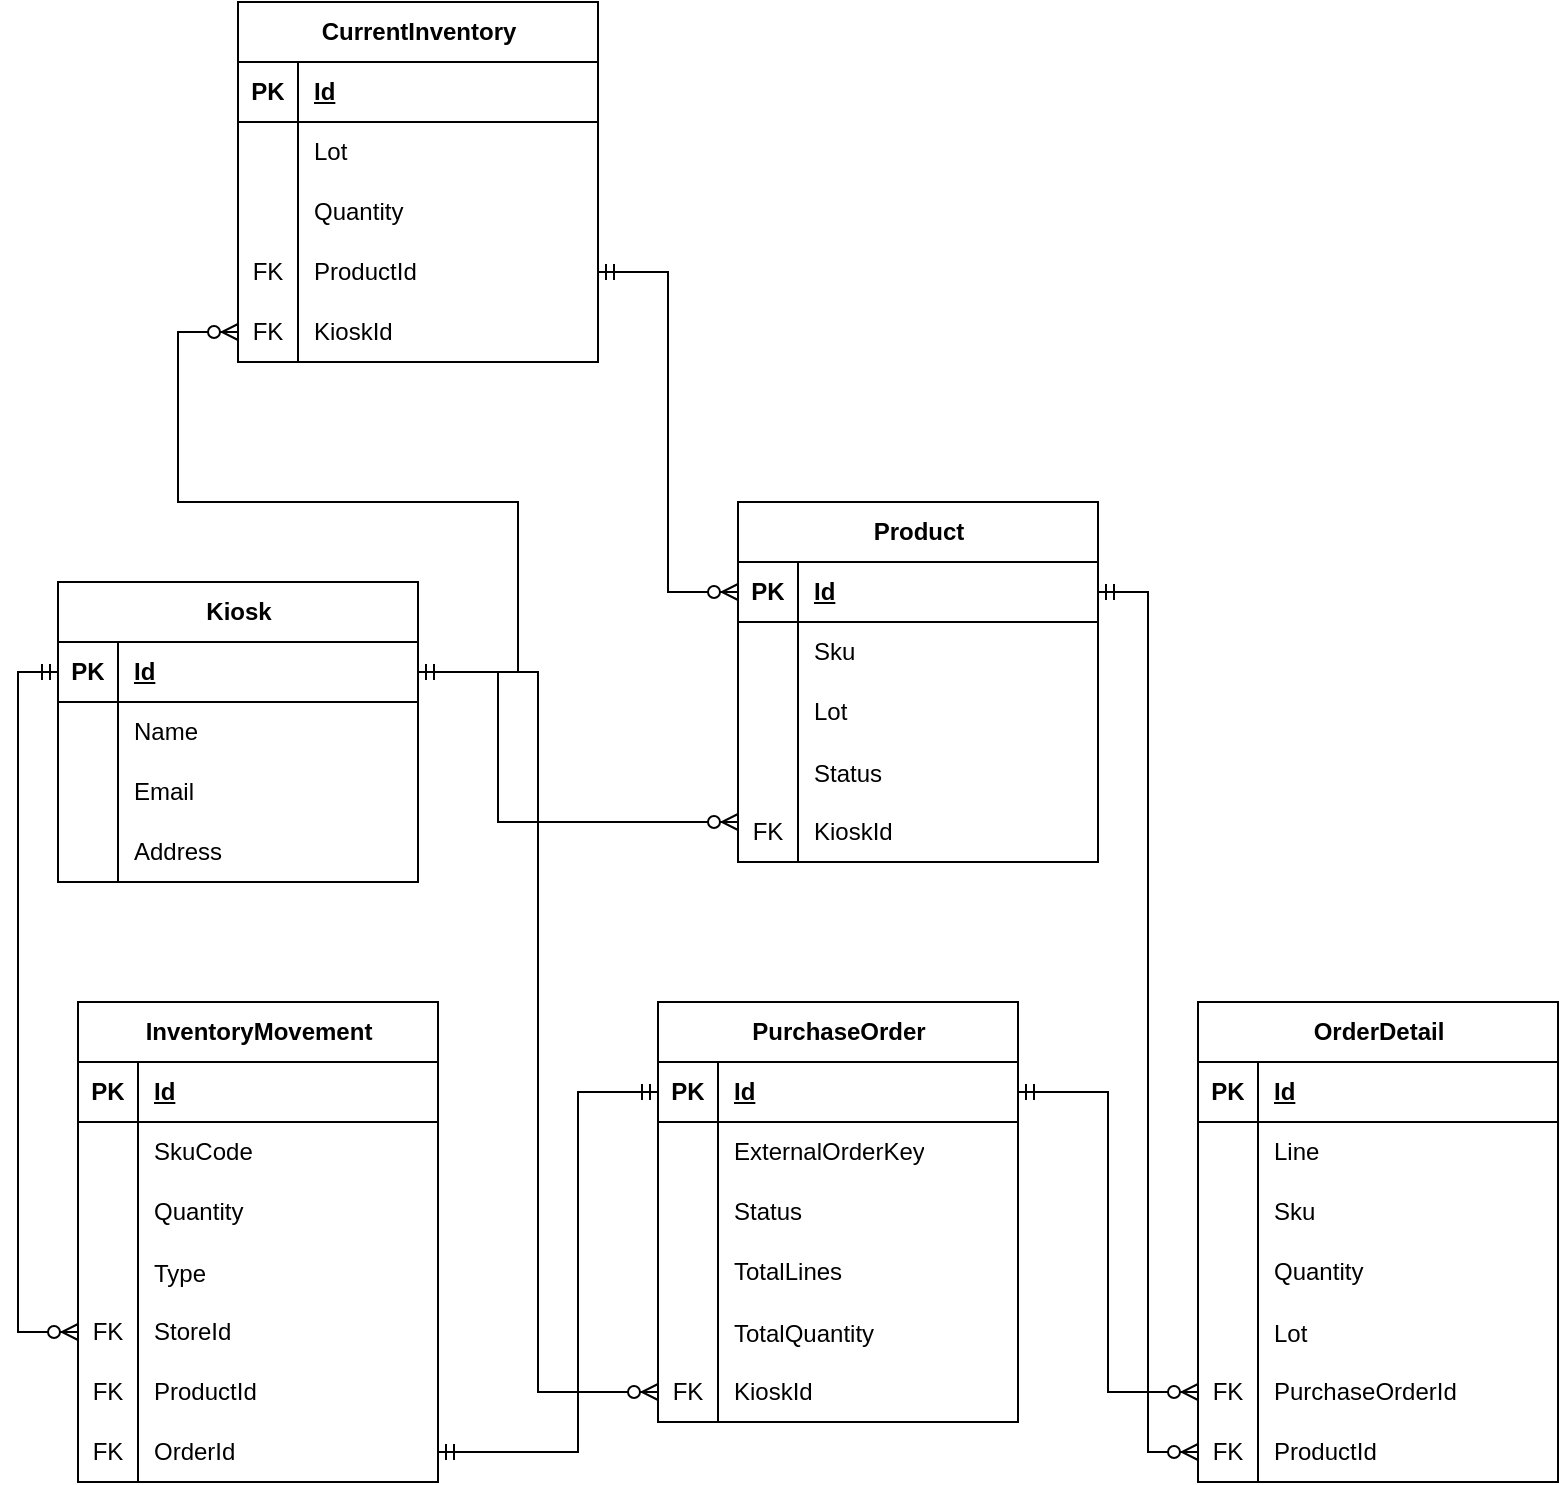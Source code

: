<mxfile version="28.2.4" pages="2">
  <diagram name="Página-1" id="WA_lVnT6oPBmoG9Wa8Rm">
    <mxGraphModel dx="1678" dy="914" grid="1" gridSize="10" guides="1" tooltips="1" connect="1" arrows="1" fold="1" page="1" pageScale="1" pageWidth="827" pageHeight="1169" math="0" shadow="0">
      <root>
        <mxCell id="0" />
        <mxCell id="1" parent="0" />
        <mxCell id="Wo4WA2SwX_GDT8V29IAN-1" value="Kiosk" style="shape=table;startSize=30;container=1;collapsible=1;childLayout=tableLayout;fixedRows=1;rowLines=0;fontStyle=1;align=center;resizeLast=1;html=1;" vertex="1" parent="1">
          <mxGeometry x="40" y="390" width="180" height="150" as="geometry" />
        </mxCell>
        <mxCell id="Wo4WA2SwX_GDT8V29IAN-2" value="" style="shape=tableRow;horizontal=0;startSize=0;swimlaneHead=0;swimlaneBody=0;fillColor=none;collapsible=0;dropTarget=0;points=[[0,0.5],[1,0.5]];portConstraint=eastwest;top=0;left=0;right=0;bottom=1;" vertex="1" parent="Wo4WA2SwX_GDT8V29IAN-1">
          <mxGeometry y="30" width="180" height="30" as="geometry" />
        </mxCell>
        <mxCell id="Wo4WA2SwX_GDT8V29IAN-3" value="PK" style="shape=partialRectangle;connectable=0;fillColor=none;top=0;left=0;bottom=0;right=0;fontStyle=1;overflow=hidden;whiteSpace=wrap;html=1;" vertex="1" parent="Wo4WA2SwX_GDT8V29IAN-2">
          <mxGeometry width="30" height="30" as="geometry">
            <mxRectangle width="30" height="30" as="alternateBounds" />
          </mxGeometry>
        </mxCell>
        <mxCell id="Wo4WA2SwX_GDT8V29IAN-4" value="Id" style="shape=partialRectangle;connectable=0;fillColor=none;top=0;left=0;bottom=0;right=0;align=left;spacingLeft=6;fontStyle=5;overflow=hidden;whiteSpace=wrap;html=1;" vertex="1" parent="Wo4WA2SwX_GDT8V29IAN-2">
          <mxGeometry x="30" width="150" height="30" as="geometry">
            <mxRectangle width="150" height="30" as="alternateBounds" />
          </mxGeometry>
        </mxCell>
        <mxCell id="Wo4WA2SwX_GDT8V29IAN-5" value="" style="shape=tableRow;horizontal=0;startSize=0;swimlaneHead=0;swimlaneBody=0;fillColor=none;collapsible=0;dropTarget=0;points=[[0,0.5],[1,0.5]];portConstraint=eastwest;top=0;left=0;right=0;bottom=0;" vertex="1" parent="Wo4WA2SwX_GDT8V29IAN-1">
          <mxGeometry y="60" width="180" height="30" as="geometry" />
        </mxCell>
        <mxCell id="Wo4WA2SwX_GDT8V29IAN-6" value="" style="shape=partialRectangle;connectable=0;fillColor=none;top=0;left=0;bottom=0;right=0;editable=1;overflow=hidden;whiteSpace=wrap;html=1;" vertex="1" parent="Wo4WA2SwX_GDT8V29IAN-5">
          <mxGeometry width="30" height="30" as="geometry">
            <mxRectangle width="30" height="30" as="alternateBounds" />
          </mxGeometry>
        </mxCell>
        <mxCell id="Wo4WA2SwX_GDT8V29IAN-7" value="Name" style="shape=partialRectangle;connectable=0;fillColor=none;top=0;left=0;bottom=0;right=0;align=left;spacingLeft=6;overflow=hidden;whiteSpace=wrap;html=1;" vertex="1" parent="Wo4WA2SwX_GDT8V29IAN-5">
          <mxGeometry x="30" width="150" height="30" as="geometry">
            <mxRectangle width="150" height="30" as="alternateBounds" />
          </mxGeometry>
        </mxCell>
        <mxCell id="Wo4WA2SwX_GDT8V29IAN-8" value="" style="shape=tableRow;horizontal=0;startSize=0;swimlaneHead=0;swimlaneBody=0;fillColor=none;collapsible=0;dropTarget=0;points=[[0,0.5],[1,0.5]];portConstraint=eastwest;top=0;left=0;right=0;bottom=0;" vertex="1" parent="Wo4WA2SwX_GDT8V29IAN-1">
          <mxGeometry y="90" width="180" height="30" as="geometry" />
        </mxCell>
        <mxCell id="Wo4WA2SwX_GDT8V29IAN-9" value="" style="shape=partialRectangle;connectable=0;fillColor=none;top=0;left=0;bottom=0;right=0;editable=1;overflow=hidden;whiteSpace=wrap;html=1;" vertex="1" parent="Wo4WA2SwX_GDT8V29IAN-8">
          <mxGeometry width="30" height="30" as="geometry">
            <mxRectangle width="30" height="30" as="alternateBounds" />
          </mxGeometry>
        </mxCell>
        <mxCell id="Wo4WA2SwX_GDT8V29IAN-10" value="Email" style="shape=partialRectangle;connectable=0;fillColor=none;top=0;left=0;bottom=0;right=0;align=left;spacingLeft=6;overflow=hidden;whiteSpace=wrap;html=1;" vertex="1" parent="Wo4WA2SwX_GDT8V29IAN-8">
          <mxGeometry x="30" width="150" height="30" as="geometry">
            <mxRectangle width="150" height="30" as="alternateBounds" />
          </mxGeometry>
        </mxCell>
        <mxCell id="Wo4WA2SwX_GDT8V29IAN-11" value="" style="shape=tableRow;horizontal=0;startSize=0;swimlaneHead=0;swimlaneBody=0;fillColor=none;collapsible=0;dropTarget=0;points=[[0,0.5],[1,0.5]];portConstraint=eastwest;top=0;left=0;right=0;bottom=0;" vertex="1" parent="Wo4WA2SwX_GDT8V29IAN-1">
          <mxGeometry y="120" width="180" height="30" as="geometry" />
        </mxCell>
        <mxCell id="Wo4WA2SwX_GDT8V29IAN-12" value="" style="shape=partialRectangle;connectable=0;fillColor=none;top=0;left=0;bottom=0;right=0;editable=1;overflow=hidden;whiteSpace=wrap;html=1;" vertex="1" parent="Wo4WA2SwX_GDT8V29IAN-11">
          <mxGeometry width="30" height="30" as="geometry">
            <mxRectangle width="30" height="30" as="alternateBounds" />
          </mxGeometry>
        </mxCell>
        <mxCell id="Wo4WA2SwX_GDT8V29IAN-13" value="Address" style="shape=partialRectangle;connectable=0;fillColor=none;top=0;left=0;bottom=0;right=0;align=left;spacingLeft=6;overflow=hidden;whiteSpace=wrap;html=1;" vertex="1" parent="Wo4WA2SwX_GDT8V29IAN-11">
          <mxGeometry x="30" width="150" height="30" as="geometry">
            <mxRectangle width="150" height="30" as="alternateBounds" />
          </mxGeometry>
        </mxCell>
        <mxCell id="Wo4WA2SwX_GDT8V29IAN-14" value="Product" style="shape=table;startSize=30;container=1;collapsible=1;childLayout=tableLayout;fixedRows=1;rowLines=0;fontStyle=1;align=center;resizeLast=1;html=1;" vertex="1" parent="1">
          <mxGeometry x="380" y="350" width="180" height="180" as="geometry" />
        </mxCell>
        <mxCell id="Wo4WA2SwX_GDT8V29IAN-15" value="" style="shape=tableRow;horizontal=0;startSize=0;swimlaneHead=0;swimlaneBody=0;fillColor=none;collapsible=0;dropTarget=0;points=[[0,0.5],[1,0.5]];portConstraint=eastwest;top=0;left=0;right=0;bottom=1;" vertex="1" parent="Wo4WA2SwX_GDT8V29IAN-14">
          <mxGeometry y="30" width="180" height="30" as="geometry" />
        </mxCell>
        <mxCell id="Wo4WA2SwX_GDT8V29IAN-16" value="PK" style="shape=partialRectangle;connectable=0;fillColor=none;top=0;left=0;bottom=0;right=0;fontStyle=1;overflow=hidden;whiteSpace=wrap;html=1;" vertex="1" parent="Wo4WA2SwX_GDT8V29IAN-15">
          <mxGeometry width="30" height="30" as="geometry">
            <mxRectangle width="30" height="30" as="alternateBounds" />
          </mxGeometry>
        </mxCell>
        <mxCell id="Wo4WA2SwX_GDT8V29IAN-17" value="Id" style="shape=partialRectangle;connectable=0;fillColor=none;top=0;left=0;bottom=0;right=0;align=left;spacingLeft=6;fontStyle=5;overflow=hidden;whiteSpace=wrap;html=1;" vertex="1" parent="Wo4WA2SwX_GDT8V29IAN-15">
          <mxGeometry x="30" width="150" height="30" as="geometry">
            <mxRectangle width="150" height="30" as="alternateBounds" />
          </mxGeometry>
        </mxCell>
        <mxCell id="Wo4WA2SwX_GDT8V29IAN-18" value="" style="shape=tableRow;horizontal=0;startSize=0;swimlaneHead=0;swimlaneBody=0;fillColor=none;collapsible=0;dropTarget=0;points=[[0,0.5],[1,0.5]];portConstraint=eastwest;top=0;left=0;right=0;bottom=0;" vertex="1" parent="Wo4WA2SwX_GDT8V29IAN-14">
          <mxGeometry y="60" width="180" height="30" as="geometry" />
        </mxCell>
        <mxCell id="Wo4WA2SwX_GDT8V29IAN-19" value="" style="shape=partialRectangle;connectable=0;fillColor=none;top=0;left=0;bottom=0;right=0;editable=1;overflow=hidden;whiteSpace=wrap;html=1;" vertex="1" parent="Wo4WA2SwX_GDT8V29IAN-18">
          <mxGeometry width="30" height="30" as="geometry">
            <mxRectangle width="30" height="30" as="alternateBounds" />
          </mxGeometry>
        </mxCell>
        <mxCell id="Wo4WA2SwX_GDT8V29IAN-20" value="Sku" style="shape=partialRectangle;connectable=0;fillColor=none;top=0;left=0;bottom=0;right=0;align=left;spacingLeft=6;overflow=hidden;whiteSpace=wrap;html=1;" vertex="1" parent="Wo4WA2SwX_GDT8V29IAN-18">
          <mxGeometry x="30" width="150" height="30" as="geometry">
            <mxRectangle width="150" height="30" as="alternateBounds" />
          </mxGeometry>
        </mxCell>
        <mxCell id="Wo4WA2SwX_GDT8V29IAN-24" value="" style="shape=tableRow;horizontal=0;startSize=0;swimlaneHead=0;swimlaneBody=0;fillColor=none;collapsible=0;dropTarget=0;points=[[0,0.5],[1,0.5]];portConstraint=eastwest;top=0;left=0;right=0;bottom=0;" vertex="1" parent="Wo4WA2SwX_GDT8V29IAN-14">
          <mxGeometry y="90" width="180" height="30" as="geometry" />
        </mxCell>
        <mxCell id="Wo4WA2SwX_GDT8V29IAN-25" value="" style="shape=partialRectangle;connectable=0;fillColor=none;top=0;left=0;bottom=0;right=0;editable=1;overflow=hidden;whiteSpace=wrap;html=1;" vertex="1" parent="Wo4WA2SwX_GDT8V29IAN-24">
          <mxGeometry width="30" height="30" as="geometry">
            <mxRectangle width="30" height="30" as="alternateBounds" />
          </mxGeometry>
        </mxCell>
        <mxCell id="Wo4WA2SwX_GDT8V29IAN-26" value="Lot" style="shape=partialRectangle;connectable=0;fillColor=none;top=0;left=0;bottom=0;right=0;align=left;spacingLeft=6;overflow=hidden;whiteSpace=wrap;html=1;" vertex="1" parent="Wo4WA2SwX_GDT8V29IAN-24">
          <mxGeometry x="30" width="150" height="30" as="geometry">
            <mxRectangle width="150" height="30" as="alternateBounds" />
          </mxGeometry>
        </mxCell>
        <mxCell id="Wo4WA2SwX_GDT8V29IAN-27" value="" style="shape=tableRow;horizontal=0;startSize=0;swimlaneHead=0;swimlaneBody=0;fillColor=none;collapsible=0;dropTarget=0;points=[[0,0.5],[1,0.5]];portConstraint=eastwest;top=0;left=0;right=0;bottom=0;" vertex="1" parent="Wo4WA2SwX_GDT8V29IAN-14">
          <mxGeometry y="120" width="180" height="30" as="geometry" />
        </mxCell>
        <mxCell id="Wo4WA2SwX_GDT8V29IAN-28" value="" style="shape=partialRectangle;connectable=0;fillColor=none;top=0;left=0;bottom=0;right=0;editable=1;overflow=hidden;" vertex="1" parent="Wo4WA2SwX_GDT8V29IAN-27">
          <mxGeometry width="30" height="30" as="geometry">
            <mxRectangle width="30" height="30" as="alternateBounds" />
          </mxGeometry>
        </mxCell>
        <mxCell id="Wo4WA2SwX_GDT8V29IAN-29" value="Status" style="shape=partialRectangle;connectable=0;fillColor=none;top=0;left=0;bottom=0;right=0;align=left;spacingLeft=6;overflow=hidden;" vertex="1" parent="Wo4WA2SwX_GDT8V29IAN-27">
          <mxGeometry x="30" width="150" height="30" as="geometry">
            <mxRectangle width="150" height="30" as="alternateBounds" />
          </mxGeometry>
        </mxCell>
        <mxCell id="Wo4WA2SwX_GDT8V29IAN-30" value="" style="shape=tableRow;horizontal=0;startSize=0;swimlaneHead=0;swimlaneBody=0;fillColor=none;collapsible=0;dropTarget=0;points=[[0,0.5],[1,0.5]];portConstraint=eastwest;top=0;left=0;right=0;bottom=0;" vertex="1" parent="Wo4WA2SwX_GDT8V29IAN-14">
          <mxGeometry y="150" width="180" height="30" as="geometry" />
        </mxCell>
        <mxCell id="Wo4WA2SwX_GDT8V29IAN-31" value="FK" style="shape=partialRectangle;connectable=0;fillColor=none;top=0;left=0;bottom=0;right=0;fontStyle=0;overflow=hidden;whiteSpace=wrap;html=1;" vertex="1" parent="Wo4WA2SwX_GDT8V29IAN-30">
          <mxGeometry width="30" height="30" as="geometry">
            <mxRectangle width="30" height="30" as="alternateBounds" />
          </mxGeometry>
        </mxCell>
        <mxCell id="Wo4WA2SwX_GDT8V29IAN-32" value="KioskId" style="shape=partialRectangle;connectable=0;fillColor=none;top=0;left=0;bottom=0;right=0;align=left;spacingLeft=6;fontStyle=0;overflow=hidden;whiteSpace=wrap;html=1;" vertex="1" parent="Wo4WA2SwX_GDT8V29IAN-30">
          <mxGeometry x="30" width="150" height="30" as="geometry">
            <mxRectangle width="150" height="30" as="alternateBounds" />
          </mxGeometry>
        </mxCell>
        <mxCell id="Wo4WA2SwX_GDT8V29IAN-34" value="" style="edgeStyle=orthogonalEdgeStyle;fontSize=12;html=1;endArrow=ERzeroToMany;startArrow=ERmandOne;rounded=0;" edge="1" parent="1" source="Wo4WA2SwX_GDT8V29IAN-2" target="Wo4WA2SwX_GDT8V29IAN-30">
          <mxGeometry width="100" height="100" relative="1" as="geometry">
            <mxPoint x="350" y="650" as="sourcePoint" />
            <mxPoint x="450" y="550" as="targetPoint" />
            <Array as="points">
              <mxPoint x="260" y="435" />
              <mxPoint x="260" y="510" />
            </Array>
          </mxGeometry>
        </mxCell>
        <mxCell id="Wo4WA2SwX_GDT8V29IAN-35" value="PurchaseOrder" style="shape=table;startSize=30;container=1;collapsible=1;childLayout=tableLayout;fixedRows=1;rowLines=0;fontStyle=1;align=center;resizeLast=1;html=1;" vertex="1" parent="1">
          <mxGeometry x="340" y="600" width="180" height="210" as="geometry" />
        </mxCell>
        <mxCell id="Wo4WA2SwX_GDT8V29IAN-36" value="" style="shape=tableRow;horizontal=0;startSize=0;swimlaneHead=0;swimlaneBody=0;fillColor=none;collapsible=0;dropTarget=0;points=[[0,0.5],[1,0.5]];portConstraint=eastwest;top=0;left=0;right=0;bottom=1;" vertex="1" parent="Wo4WA2SwX_GDT8V29IAN-35">
          <mxGeometry y="30" width="180" height="30" as="geometry" />
        </mxCell>
        <mxCell id="Wo4WA2SwX_GDT8V29IAN-37" value="PK" style="shape=partialRectangle;connectable=0;fillColor=none;top=0;left=0;bottom=0;right=0;fontStyle=1;overflow=hidden;whiteSpace=wrap;html=1;" vertex="1" parent="Wo4WA2SwX_GDT8V29IAN-36">
          <mxGeometry width="30" height="30" as="geometry">
            <mxRectangle width="30" height="30" as="alternateBounds" />
          </mxGeometry>
        </mxCell>
        <mxCell id="Wo4WA2SwX_GDT8V29IAN-38" value="Id" style="shape=partialRectangle;connectable=0;fillColor=none;top=0;left=0;bottom=0;right=0;align=left;spacingLeft=6;fontStyle=5;overflow=hidden;whiteSpace=wrap;html=1;" vertex="1" parent="Wo4WA2SwX_GDT8V29IAN-36">
          <mxGeometry x="30" width="150" height="30" as="geometry">
            <mxRectangle width="150" height="30" as="alternateBounds" />
          </mxGeometry>
        </mxCell>
        <mxCell id="Wo4WA2SwX_GDT8V29IAN-39" value="" style="shape=tableRow;horizontal=0;startSize=0;swimlaneHead=0;swimlaneBody=0;fillColor=none;collapsible=0;dropTarget=0;points=[[0,0.5],[1,0.5]];portConstraint=eastwest;top=0;left=0;right=0;bottom=0;" vertex="1" parent="Wo4WA2SwX_GDT8V29IAN-35">
          <mxGeometry y="60" width="180" height="30" as="geometry" />
        </mxCell>
        <mxCell id="Wo4WA2SwX_GDT8V29IAN-40" value="" style="shape=partialRectangle;connectable=0;fillColor=none;top=0;left=0;bottom=0;right=0;editable=1;overflow=hidden;whiteSpace=wrap;html=1;" vertex="1" parent="Wo4WA2SwX_GDT8V29IAN-39">
          <mxGeometry width="30" height="30" as="geometry">
            <mxRectangle width="30" height="30" as="alternateBounds" />
          </mxGeometry>
        </mxCell>
        <mxCell id="Wo4WA2SwX_GDT8V29IAN-41" value="ExternalOrderKey" style="shape=partialRectangle;connectable=0;fillColor=none;top=0;left=0;bottom=0;right=0;align=left;spacingLeft=6;overflow=hidden;whiteSpace=wrap;html=1;" vertex="1" parent="Wo4WA2SwX_GDT8V29IAN-39">
          <mxGeometry x="30" width="150" height="30" as="geometry">
            <mxRectangle width="150" height="30" as="alternateBounds" />
          </mxGeometry>
        </mxCell>
        <mxCell id="Wo4WA2SwX_GDT8V29IAN-42" value="" style="shape=tableRow;horizontal=0;startSize=0;swimlaneHead=0;swimlaneBody=0;fillColor=none;collapsible=0;dropTarget=0;points=[[0,0.5],[1,0.5]];portConstraint=eastwest;top=0;left=0;right=0;bottom=0;" vertex="1" parent="Wo4WA2SwX_GDT8V29IAN-35">
          <mxGeometry y="90" width="180" height="30" as="geometry" />
        </mxCell>
        <mxCell id="Wo4WA2SwX_GDT8V29IAN-43" value="" style="shape=partialRectangle;connectable=0;fillColor=none;top=0;left=0;bottom=0;right=0;editable=1;overflow=hidden;whiteSpace=wrap;html=1;" vertex="1" parent="Wo4WA2SwX_GDT8V29IAN-42">
          <mxGeometry width="30" height="30" as="geometry">
            <mxRectangle width="30" height="30" as="alternateBounds" />
          </mxGeometry>
        </mxCell>
        <mxCell id="Wo4WA2SwX_GDT8V29IAN-44" value="Status" style="shape=partialRectangle;connectable=0;fillColor=none;top=0;left=0;bottom=0;right=0;align=left;spacingLeft=6;overflow=hidden;whiteSpace=wrap;html=1;" vertex="1" parent="Wo4WA2SwX_GDT8V29IAN-42">
          <mxGeometry x="30" width="150" height="30" as="geometry">
            <mxRectangle width="150" height="30" as="alternateBounds" />
          </mxGeometry>
        </mxCell>
        <mxCell id="Wo4WA2SwX_GDT8V29IAN-45" value="" style="shape=tableRow;horizontal=0;startSize=0;swimlaneHead=0;swimlaneBody=0;fillColor=none;collapsible=0;dropTarget=0;points=[[0,0.5],[1,0.5]];portConstraint=eastwest;top=0;left=0;right=0;bottom=0;" vertex="1" parent="Wo4WA2SwX_GDT8V29IAN-35">
          <mxGeometry y="120" width="180" height="30" as="geometry" />
        </mxCell>
        <mxCell id="Wo4WA2SwX_GDT8V29IAN-46" value="" style="shape=partialRectangle;connectable=0;fillColor=none;top=0;left=0;bottom=0;right=0;editable=1;overflow=hidden;whiteSpace=wrap;html=1;" vertex="1" parent="Wo4WA2SwX_GDT8V29IAN-45">
          <mxGeometry width="30" height="30" as="geometry">
            <mxRectangle width="30" height="30" as="alternateBounds" />
          </mxGeometry>
        </mxCell>
        <mxCell id="Wo4WA2SwX_GDT8V29IAN-47" value="TotalLines" style="shape=partialRectangle;connectable=0;fillColor=none;top=0;left=0;bottom=0;right=0;align=left;spacingLeft=6;overflow=hidden;whiteSpace=wrap;html=1;" vertex="1" parent="Wo4WA2SwX_GDT8V29IAN-45">
          <mxGeometry x="30" width="150" height="30" as="geometry">
            <mxRectangle width="150" height="30" as="alternateBounds" />
          </mxGeometry>
        </mxCell>
        <mxCell id="Wo4WA2SwX_GDT8V29IAN-48" value="" style="shape=tableRow;horizontal=0;startSize=0;swimlaneHead=0;swimlaneBody=0;fillColor=none;collapsible=0;dropTarget=0;points=[[0,0.5],[1,0.5]];portConstraint=eastwest;top=0;left=0;right=0;bottom=0;" vertex="1" parent="Wo4WA2SwX_GDT8V29IAN-35">
          <mxGeometry y="150" width="180" height="30" as="geometry" />
        </mxCell>
        <mxCell id="Wo4WA2SwX_GDT8V29IAN-49" value="" style="shape=partialRectangle;connectable=0;fillColor=none;top=0;left=0;bottom=0;right=0;editable=1;overflow=hidden;" vertex="1" parent="Wo4WA2SwX_GDT8V29IAN-48">
          <mxGeometry width="30" height="30" as="geometry">
            <mxRectangle width="30" height="30" as="alternateBounds" />
          </mxGeometry>
        </mxCell>
        <mxCell id="Wo4WA2SwX_GDT8V29IAN-50" value="TotalQuantity" style="shape=partialRectangle;connectable=0;fillColor=none;top=0;left=0;bottom=0;right=0;align=left;spacingLeft=6;overflow=hidden;" vertex="1" parent="Wo4WA2SwX_GDT8V29IAN-48">
          <mxGeometry x="30" width="150" height="30" as="geometry">
            <mxRectangle width="150" height="30" as="alternateBounds" />
          </mxGeometry>
        </mxCell>
        <mxCell id="Wo4WA2SwX_GDT8V29IAN-51" value="" style="shape=tableRow;horizontal=0;startSize=0;swimlaneHead=0;swimlaneBody=0;fillColor=none;collapsible=0;dropTarget=0;points=[[0,0.5],[1,0.5]];portConstraint=eastwest;top=0;left=0;right=0;bottom=0;" vertex="1" parent="Wo4WA2SwX_GDT8V29IAN-35">
          <mxGeometry y="180" width="180" height="30" as="geometry" />
        </mxCell>
        <mxCell id="Wo4WA2SwX_GDT8V29IAN-52" value="FK" style="shape=partialRectangle;connectable=0;fillColor=none;top=0;left=0;bottom=0;right=0;fontStyle=0;overflow=hidden;whiteSpace=wrap;html=1;" vertex="1" parent="Wo4WA2SwX_GDT8V29IAN-51">
          <mxGeometry width="30" height="30" as="geometry">
            <mxRectangle width="30" height="30" as="alternateBounds" />
          </mxGeometry>
        </mxCell>
        <mxCell id="Wo4WA2SwX_GDT8V29IAN-53" value="KioskId" style="shape=partialRectangle;connectable=0;fillColor=none;top=0;left=0;bottom=0;right=0;align=left;spacingLeft=6;fontStyle=0;overflow=hidden;whiteSpace=wrap;html=1;" vertex="1" parent="Wo4WA2SwX_GDT8V29IAN-51">
          <mxGeometry x="30" width="150" height="30" as="geometry">
            <mxRectangle width="150" height="30" as="alternateBounds" />
          </mxGeometry>
        </mxCell>
        <mxCell id="Wo4WA2SwX_GDT8V29IAN-54" value="" style="edgeStyle=orthogonalEdgeStyle;fontSize=12;html=1;endArrow=ERzeroToMany;startArrow=ERmandOne;rounded=0;" edge="1" parent="1" source="Wo4WA2SwX_GDT8V29IAN-2" target="Wo4WA2SwX_GDT8V29IAN-51">
          <mxGeometry width="100" height="100" relative="1" as="geometry">
            <mxPoint x="440" y="700" as="sourcePoint" />
            <mxPoint x="540" y="600" as="targetPoint" />
          </mxGeometry>
        </mxCell>
        <mxCell id="Wo4WA2SwX_GDT8V29IAN-55" value="OrderDetail" style="shape=table;startSize=30;container=1;collapsible=1;childLayout=tableLayout;fixedRows=1;rowLines=0;fontStyle=1;align=center;resizeLast=1;html=1;" vertex="1" parent="1">
          <mxGeometry x="610" y="600" width="180" height="240" as="geometry" />
        </mxCell>
        <mxCell id="Wo4WA2SwX_GDT8V29IAN-56" value="" style="shape=tableRow;horizontal=0;startSize=0;swimlaneHead=0;swimlaneBody=0;fillColor=none;collapsible=0;dropTarget=0;points=[[0,0.5],[1,0.5]];portConstraint=eastwest;top=0;left=0;right=0;bottom=1;" vertex="1" parent="Wo4WA2SwX_GDT8V29IAN-55">
          <mxGeometry y="30" width="180" height="30" as="geometry" />
        </mxCell>
        <mxCell id="Wo4WA2SwX_GDT8V29IAN-57" value="PK" style="shape=partialRectangle;connectable=0;fillColor=none;top=0;left=0;bottom=0;right=0;fontStyle=1;overflow=hidden;whiteSpace=wrap;html=1;" vertex="1" parent="Wo4WA2SwX_GDT8V29IAN-56">
          <mxGeometry width="30" height="30" as="geometry">
            <mxRectangle width="30" height="30" as="alternateBounds" />
          </mxGeometry>
        </mxCell>
        <mxCell id="Wo4WA2SwX_GDT8V29IAN-58" value="Id" style="shape=partialRectangle;connectable=0;fillColor=none;top=0;left=0;bottom=0;right=0;align=left;spacingLeft=6;fontStyle=5;overflow=hidden;whiteSpace=wrap;html=1;" vertex="1" parent="Wo4WA2SwX_GDT8V29IAN-56">
          <mxGeometry x="30" width="150" height="30" as="geometry">
            <mxRectangle width="150" height="30" as="alternateBounds" />
          </mxGeometry>
        </mxCell>
        <mxCell id="Wo4WA2SwX_GDT8V29IAN-59" value="" style="shape=tableRow;horizontal=0;startSize=0;swimlaneHead=0;swimlaneBody=0;fillColor=none;collapsible=0;dropTarget=0;points=[[0,0.5],[1,0.5]];portConstraint=eastwest;top=0;left=0;right=0;bottom=0;" vertex="1" parent="Wo4WA2SwX_GDT8V29IAN-55">
          <mxGeometry y="60" width="180" height="30" as="geometry" />
        </mxCell>
        <mxCell id="Wo4WA2SwX_GDT8V29IAN-60" value="" style="shape=partialRectangle;connectable=0;fillColor=none;top=0;left=0;bottom=0;right=0;editable=1;overflow=hidden;whiteSpace=wrap;html=1;" vertex="1" parent="Wo4WA2SwX_GDT8V29IAN-59">
          <mxGeometry width="30" height="30" as="geometry">
            <mxRectangle width="30" height="30" as="alternateBounds" />
          </mxGeometry>
        </mxCell>
        <mxCell id="Wo4WA2SwX_GDT8V29IAN-61" value="Line" style="shape=partialRectangle;connectable=0;fillColor=none;top=0;left=0;bottom=0;right=0;align=left;spacingLeft=6;overflow=hidden;whiteSpace=wrap;html=1;" vertex="1" parent="Wo4WA2SwX_GDT8V29IAN-59">
          <mxGeometry x="30" width="150" height="30" as="geometry">
            <mxRectangle width="150" height="30" as="alternateBounds" />
          </mxGeometry>
        </mxCell>
        <mxCell id="Wo4WA2SwX_GDT8V29IAN-62" value="" style="shape=tableRow;horizontal=0;startSize=0;swimlaneHead=0;swimlaneBody=0;fillColor=none;collapsible=0;dropTarget=0;points=[[0,0.5],[1,0.5]];portConstraint=eastwest;top=0;left=0;right=0;bottom=0;" vertex="1" parent="Wo4WA2SwX_GDT8V29IAN-55">
          <mxGeometry y="90" width="180" height="30" as="geometry" />
        </mxCell>
        <mxCell id="Wo4WA2SwX_GDT8V29IAN-63" value="" style="shape=partialRectangle;connectable=0;fillColor=none;top=0;left=0;bottom=0;right=0;editable=1;overflow=hidden;whiteSpace=wrap;html=1;" vertex="1" parent="Wo4WA2SwX_GDT8V29IAN-62">
          <mxGeometry width="30" height="30" as="geometry">
            <mxRectangle width="30" height="30" as="alternateBounds" />
          </mxGeometry>
        </mxCell>
        <mxCell id="Wo4WA2SwX_GDT8V29IAN-64" value="Sku" style="shape=partialRectangle;connectable=0;fillColor=none;top=0;left=0;bottom=0;right=0;align=left;spacingLeft=6;overflow=hidden;whiteSpace=wrap;html=1;" vertex="1" parent="Wo4WA2SwX_GDT8V29IAN-62">
          <mxGeometry x="30" width="150" height="30" as="geometry">
            <mxRectangle width="150" height="30" as="alternateBounds" />
          </mxGeometry>
        </mxCell>
        <mxCell id="Wo4WA2SwX_GDT8V29IAN-65" value="" style="shape=tableRow;horizontal=0;startSize=0;swimlaneHead=0;swimlaneBody=0;fillColor=none;collapsible=0;dropTarget=0;points=[[0,0.5],[1,0.5]];portConstraint=eastwest;top=0;left=0;right=0;bottom=0;" vertex="1" parent="Wo4WA2SwX_GDT8V29IAN-55">
          <mxGeometry y="120" width="180" height="30" as="geometry" />
        </mxCell>
        <mxCell id="Wo4WA2SwX_GDT8V29IAN-66" value="" style="shape=partialRectangle;connectable=0;fillColor=none;top=0;left=0;bottom=0;right=0;editable=1;overflow=hidden;whiteSpace=wrap;html=1;" vertex="1" parent="Wo4WA2SwX_GDT8V29IAN-65">
          <mxGeometry width="30" height="30" as="geometry">
            <mxRectangle width="30" height="30" as="alternateBounds" />
          </mxGeometry>
        </mxCell>
        <mxCell id="Wo4WA2SwX_GDT8V29IAN-67" value="Quantity" style="shape=partialRectangle;connectable=0;fillColor=none;top=0;left=0;bottom=0;right=0;align=left;spacingLeft=6;overflow=hidden;whiteSpace=wrap;html=1;" vertex="1" parent="Wo4WA2SwX_GDT8V29IAN-65">
          <mxGeometry x="30" width="150" height="30" as="geometry">
            <mxRectangle width="150" height="30" as="alternateBounds" />
          </mxGeometry>
        </mxCell>
        <mxCell id="Wo4WA2SwX_GDT8V29IAN-68" value="" style="shape=tableRow;horizontal=0;startSize=0;swimlaneHead=0;swimlaneBody=0;fillColor=none;collapsible=0;dropTarget=0;points=[[0,0.5],[1,0.5]];portConstraint=eastwest;top=0;left=0;right=0;bottom=0;" vertex="1" parent="Wo4WA2SwX_GDT8V29IAN-55">
          <mxGeometry y="150" width="180" height="30" as="geometry" />
        </mxCell>
        <mxCell id="Wo4WA2SwX_GDT8V29IAN-69" value="" style="shape=partialRectangle;connectable=0;fillColor=none;top=0;left=0;bottom=0;right=0;editable=1;overflow=hidden;" vertex="1" parent="Wo4WA2SwX_GDT8V29IAN-68">
          <mxGeometry width="30" height="30" as="geometry">
            <mxRectangle width="30" height="30" as="alternateBounds" />
          </mxGeometry>
        </mxCell>
        <mxCell id="Wo4WA2SwX_GDT8V29IAN-70" value="Lot" style="shape=partialRectangle;connectable=0;fillColor=none;top=0;left=0;bottom=0;right=0;align=left;spacingLeft=6;overflow=hidden;" vertex="1" parent="Wo4WA2SwX_GDT8V29IAN-68">
          <mxGeometry x="30" width="150" height="30" as="geometry">
            <mxRectangle width="150" height="30" as="alternateBounds" />
          </mxGeometry>
        </mxCell>
        <mxCell id="Wo4WA2SwX_GDT8V29IAN-71" value="" style="shape=tableRow;horizontal=0;startSize=0;swimlaneHead=0;swimlaneBody=0;fillColor=none;collapsible=0;dropTarget=0;points=[[0,0.5],[1,0.5]];portConstraint=eastwest;top=0;left=0;right=0;bottom=0;" vertex="1" parent="Wo4WA2SwX_GDT8V29IAN-55">
          <mxGeometry y="180" width="180" height="30" as="geometry" />
        </mxCell>
        <mxCell id="Wo4WA2SwX_GDT8V29IAN-72" value="FK" style="shape=partialRectangle;connectable=0;fillColor=none;top=0;left=0;bottom=0;right=0;fontStyle=0;overflow=hidden;whiteSpace=wrap;html=1;" vertex="1" parent="Wo4WA2SwX_GDT8V29IAN-71">
          <mxGeometry width="30" height="30" as="geometry">
            <mxRectangle width="30" height="30" as="alternateBounds" />
          </mxGeometry>
        </mxCell>
        <mxCell id="Wo4WA2SwX_GDT8V29IAN-73" value="PurchaseOrderId" style="shape=partialRectangle;connectable=0;fillColor=none;top=0;left=0;bottom=0;right=0;align=left;spacingLeft=6;fontStyle=0;overflow=hidden;whiteSpace=wrap;html=1;" vertex="1" parent="Wo4WA2SwX_GDT8V29IAN-71">
          <mxGeometry x="30" width="150" height="30" as="geometry">
            <mxRectangle width="150" height="30" as="alternateBounds" />
          </mxGeometry>
        </mxCell>
        <mxCell id="Wo4WA2SwX_GDT8V29IAN-74" value="" style="shape=tableRow;horizontal=0;startSize=0;swimlaneHead=0;swimlaneBody=0;fillColor=none;collapsible=0;dropTarget=0;points=[[0,0.5],[1,0.5]];portConstraint=eastwest;top=0;left=0;right=0;bottom=0;" vertex="1" parent="Wo4WA2SwX_GDT8V29IAN-55">
          <mxGeometry y="210" width="180" height="30" as="geometry" />
        </mxCell>
        <mxCell id="Wo4WA2SwX_GDT8V29IAN-75" value="FK" style="shape=partialRectangle;connectable=0;fillColor=none;top=0;left=0;bottom=0;right=0;fontStyle=0;overflow=hidden;whiteSpace=wrap;html=1;" vertex="1" parent="Wo4WA2SwX_GDT8V29IAN-74">
          <mxGeometry width="30" height="30" as="geometry">
            <mxRectangle width="30" height="30" as="alternateBounds" />
          </mxGeometry>
        </mxCell>
        <mxCell id="Wo4WA2SwX_GDT8V29IAN-76" value="ProductId" style="shape=partialRectangle;connectable=0;fillColor=none;top=0;left=0;bottom=0;right=0;align=left;spacingLeft=6;fontStyle=0;overflow=hidden;whiteSpace=wrap;html=1;" vertex="1" parent="Wo4WA2SwX_GDT8V29IAN-74">
          <mxGeometry x="30" width="150" height="30" as="geometry">
            <mxRectangle width="150" height="30" as="alternateBounds" />
          </mxGeometry>
        </mxCell>
        <mxCell id="Wo4WA2SwX_GDT8V29IAN-77" value="" style="edgeStyle=orthogonalEdgeStyle;fontSize=12;html=1;endArrow=ERzeroToMany;startArrow=ERmandOne;rounded=0;exitX=1;exitY=0.5;exitDx=0;exitDy=0;" edge="1" parent="1" source="Wo4WA2SwX_GDT8V29IAN-36" target="Wo4WA2SwX_GDT8V29IAN-71">
          <mxGeometry width="100" height="100" relative="1" as="geometry">
            <mxPoint x="550" y="700" as="sourcePoint" />
            <mxPoint x="650" y="600" as="targetPoint" />
          </mxGeometry>
        </mxCell>
        <mxCell id="Wo4WA2SwX_GDT8V29IAN-79" value="" style="edgeStyle=orthogonalEdgeStyle;fontSize=12;html=1;endArrow=ERzeroToMany;startArrow=ERmandOne;rounded=0;" edge="1" parent="1" source="Wo4WA2SwX_GDT8V29IAN-15" target="Wo4WA2SwX_GDT8V29IAN-74">
          <mxGeometry width="100" height="100" relative="1" as="geometry">
            <mxPoint x="510" y="680" as="sourcePoint" />
            <mxPoint x="610" y="580" as="targetPoint" />
          </mxGeometry>
        </mxCell>
        <mxCell id="Wo4WA2SwX_GDT8V29IAN-80" value="InventoryMovement" style="shape=table;startSize=30;container=1;collapsible=1;childLayout=tableLayout;fixedRows=1;rowLines=0;fontStyle=1;align=center;resizeLast=1;html=1;" vertex="1" parent="1">
          <mxGeometry x="50" y="600" width="180" height="240" as="geometry" />
        </mxCell>
        <mxCell id="Wo4WA2SwX_GDT8V29IAN-81" value="" style="shape=tableRow;horizontal=0;startSize=0;swimlaneHead=0;swimlaneBody=0;fillColor=none;collapsible=0;dropTarget=0;points=[[0,0.5],[1,0.5]];portConstraint=eastwest;top=0;left=0;right=0;bottom=1;" vertex="1" parent="Wo4WA2SwX_GDT8V29IAN-80">
          <mxGeometry y="30" width="180" height="30" as="geometry" />
        </mxCell>
        <mxCell id="Wo4WA2SwX_GDT8V29IAN-82" value="PK" style="shape=partialRectangle;connectable=0;fillColor=none;top=0;left=0;bottom=0;right=0;fontStyle=1;overflow=hidden;whiteSpace=wrap;html=1;" vertex="1" parent="Wo4WA2SwX_GDT8V29IAN-81">
          <mxGeometry width="30" height="30" as="geometry">
            <mxRectangle width="30" height="30" as="alternateBounds" />
          </mxGeometry>
        </mxCell>
        <mxCell id="Wo4WA2SwX_GDT8V29IAN-83" value="Id" style="shape=partialRectangle;connectable=0;fillColor=none;top=0;left=0;bottom=0;right=0;align=left;spacingLeft=6;fontStyle=5;overflow=hidden;whiteSpace=wrap;html=1;" vertex="1" parent="Wo4WA2SwX_GDT8V29IAN-81">
          <mxGeometry x="30" width="150" height="30" as="geometry">
            <mxRectangle width="150" height="30" as="alternateBounds" />
          </mxGeometry>
        </mxCell>
        <mxCell id="Wo4WA2SwX_GDT8V29IAN-87" value="" style="shape=tableRow;horizontal=0;startSize=0;swimlaneHead=0;swimlaneBody=0;fillColor=none;collapsible=0;dropTarget=0;points=[[0,0.5],[1,0.5]];portConstraint=eastwest;top=0;left=0;right=0;bottom=0;" vertex="1" parent="Wo4WA2SwX_GDT8V29IAN-80">
          <mxGeometry y="60" width="180" height="30" as="geometry" />
        </mxCell>
        <mxCell id="Wo4WA2SwX_GDT8V29IAN-88" value="" style="shape=partialRectangle;connectable=0;fillColor=none;top=0;left=0;bottom=0;right=0;editable=1;overflow=hidden;whiteSpace=wrap;html=1;" vertex="1" parent="Wo4WA2SwX_GDT8V29IAN-87">
          <mxGeometry width="30" height="30" as="geometry">
            <mxRectangle width="30" height="30" as="alternateBounds" />
          </mxGeometry>
        </mxCell>
        <mxCell id="Wo4WA2SwX_GDT8V29IAN-89" value="SkuCode" style="shape=partialRectangle;connectable=0;fillColor=none;top=0;left=0;bottom=0;right=0;align=left;spacingLeft=6;overflow=hidden;whiteSpace=wrap;html=1;" vertex="1" parent="Wo4WA2SwX_GDT8V29IAN-87">
          <mxGeometry x="30" width="150" height="30" as="geometry">
            <mxRectangle width="150" height="30" as="alternateBounds" />
          </mxGeometry>
        </mxCell>
        <mxCell id="Wo4WA2SwX_GDT8V29IAN-90" value="" style="shape=tableRow;horizontal=0;startSize=0;swimlaneHead=0;swimlaneBody=0;fillColor=none;collapsible=0;dropTarget=0;points=[[0,0.5],[1,0.5]];portConstraint=eastwest;top=0;left=0;right=0;bottom=0;" vertex="1" parent="Wo4WA2SwX_GDT8V29IAN-80">
          <mxGeometry y="90" width="180" height="30" as="geometry" />
        </mxCell>
        <mxCell id="Wo4WA2SwX_GDT8V29IAN-91" value="" style="shape=partialRectangle;connectable=0;fillColor=none;top=0;left=0;bottom=0;right=0;editable=1;overflow=hidden;whiteSpace=wrap;html=1;" vertex="1" parent="Wo4WA2SwX_GDT8V29IAN-90">
          <mxGeometry width="30" height="30" as="geometry">
            <mxRectangle width="30" height="30" as="alternateBounds" />
          </mxGeometry>
        </mxCell>
        <mxCell id="Wo4WA2SwX_GDT8V29IAN-92" value="Quantity" style="shape=partialRectangle;connectable=0;fillColor=none;top=0;left=0;bottom=0;right=0;align=left;spacingLeft=6;overflow=hidden;whiteSpace=wrap;html=1;" vertex="1" parent="Wo4WA2SwX_GDT8V29IAN-90">
          <mxGeometry x="30" width="150" height="30" as="geometry">
            <mxRectangle width="150" height="30" as="alternateBounds" />
          </mxGeometry>
        </mxCell>
        <mxCell id="Wo4WA2SwX_GDT8V29IAN-93" value="" style="shape=tableRow;horizontal=0;startSize=0;swimlaneHead=0;swimlaneBody=0;fillColor=none;collapsible=0;dropTarget=0;points=[[0,0.5],[1,0.5]];portConstraint=eastwest;top=0;left=0;right=0;bottom=0;" vertex="1" parent="Wo4WA2SwX_GDT8V29IAN-80">
          <mxGeometry y="120" width="180" height="30" as="geometry" />
        </mxCell>
        <mxCell id="Wo4WA2SwX_GDT8V29IAN-94" value="" style="shape=partialRectangle;connectable=0;fillColor=none;top=0;left=0;bottom=0;right=0;editable=1;overflow=hidden;" vertex="1" parent="Wo4WA2SwX_GDT8V29IAN-93">
          <mxGeometry width="30" height="30" as="geometry">
            <mxRectangle width="30" height="30" as="alternateBounds" />
          </mxGeometry>
        </mxCell>
        <mxCell id="Wo4WA2SwX_GDT8V29IAN-95" value="Type" style="shape=partialRectangle;connectable=0;fillColor=none;top=0;left=0;bottom=0;right=0;align=left;spacingLeft=6;overflow=hidden;" vertex="1" parent="Wo4WA2SwX_GDT8V29IAN-93">
          <mxGeometry x="30" width="150" height="30" as="geometry">
            <mxRectangle width="150" height="30" as="alternateBounds" />
          </mxGeometry>
        </mxCell>
        <mxCell id="Wo4WA2SwX_GDT8V29IAN-96" value="" style="shape=tableRow;horizontal=0;startSize=0;swimlaneHead=0;swimlaneBody=0;fillColor=none;collapsible=0;dropTarget=0;points=[[0,0.5],[1,0.5]];portConstraint=eastwest;top=0;left=0;right=0;bottom=0;" vertex="1" parent="Wo4WA2SwX_GDT8V29IAN-80">
          <mxGeometry y="150" width="180" height="30" as="geometry" />
        </mxCell>
        <mxCell id="Wo4WA2SwX_GDT8V29IAN-97" value="FK" style="shape=partialRectangle;connectable=0;fillColor=none;top=0;left=0;bottom=0;right=0;fontStyle=0;overflow=hidden;whiteSpace=wrap;html=1;" vertex="1" parent="Wo4WA2SwX_GDT8V29IAN-96">
          <mxGeometry width="30" height="30" as="geometry">
            <mxRectangle width="30" height="30" as="alternateBounds" />
          </mxGeometry>
        </mxCell>
        <mxCell id="Wo4WA2SwX_GDT8V29IAN-98" value="StoreId" style="shape=partialRectangle;connectable=0;fillColor=none;top=0;left=0;bottom=0;right=0;align=left;spacingLeft=6;fontStyle=0;overflow=hidden;whiteSpace=wrap;html=1;" vertex="1" parent="Wo4WA2SwX_GDT8V29IAN-96">
          <mxGeometry x="30" width="150" height="30" as="geometry">
            <mxRectangle width="150" height="30" as="alternateBounds" />
          </mxGeometry>
        </mxCell>
        <mxCell id="Wo4WA2SwX_GDT8V29IAN-99" value="" style="shape=tableRow;horizontal=0;startSize=0;swimlaneHead=0;swimlaneBody=0;fillColor=none;collapsible=0;dropTarget=0;points=[[0,0.5],[1,0.5]];portConstraint=eastwest;top=0;left=0;right=0;bottom=0;" vertex="1" parent="Wo4WA2SwX_GDT8V29IAN-80">
          <mxGeometry y="180" width="180" height="30" as="geometry" />
        </mxCell>
        <mxCell id="Wo4WA2SwX_GDT8V29IAN-100" value="FK" style="shape=partialRectangle;connectable=0;fillColor=none;top=0;left=0;bottom=0;right=0;fontStyle=0;overflow=hidden;whiteSpace=wrap;html=1;" vertex="1" parent="Wo4WA2SwX_GDT8V29IAN-99">
          <mxGeometry width="30" height="30" as="geometry">
            <mxRectangle width="30" height="30" as="alternateBounds" />
          </mxGeometry>
        </mxCell>
        <mxCell id="Wo4WA2SwX_GDT8V29IAN-101" value="ProductId" style="shape=partialRectangle;connectable=0;fillColor=none;top=0;left=0;bottom=0;right=0;align=left;spacingLeft=6;fontStyle=0;overflow=hidden;whiteSpace=wrap;html=1;" vertex="1" parent="Wo4WA2SwX_GDT8V29IAN-99">
          <mxGeometry x="30" width="150" height="30" as="geometry">
            <mxRectangle width="150" height="30" as="alternateBounds" />
          </mxGeometry>
        </mxCell>
        <mxCell id="Wo4WA2SwX_GDT8V29IAN-102" value="" style="shape=tableRow;horizontal=0;startSize=0;swimlaneHead=0;swimlaneBody=0;fillColor=none;collapsible=0;dropTarget=0;points=[[0,0.5],[1,0.5]];portConstraint=eastwest;top=0;left=0;right=0;bottom=0;" vertex="1" parent="Wo4WA2SwX_GDT8V29IAN-80">
          <mxGeometry y="210" width="180" height="30" as="geometry" />
        </mxCell>
        <mxCell id="Wo4WA2SwX_GDT8V29IAN-103" value="FK" style="shape=partialRectangle;connectable=0;fillColor=none;top=0;left=0;bottom=0;right=0;fontStyle=0;overflow=hidden;whiteSpace=wrap;html=1;" vertex="1" parent="Wo4WA2SwX_GDT8V29IAN-102">
          <mxGeometry width="30" height="30" as="geometry">
            <mxRectangle width="30" height="30" as="alternateBounds" />
          </mxGeometry>
        </mxCell>
        <mxCell id="Wo4WA2SwX_GDT8V29IAN-104" value="OrderId" style="shape=partialRectangle;connectable=0;fillColor=none;top=0;left=0;bottom=0;right=0;align=left;spacingLeft=6;fontStyle=0;overflow=hidden;whiteSpace=wrap;html=1;" vertex="1" parent="Wo4WA2SwX_GDT8V29IAN-102">
          <mxGeometry x="30" width="150" height="30" as="geometry">
            <mxRectangle width="150" height="30" as="alternateBounds" />
          </mxGeometry>
        </mxCell>
        <mxCell id="Wo4WA2SwX_GDT8V29IAN-106" value="" style="edgeStyle=orthogonalEdgeStyle;fontSize=12;html=1;endArrow=ERmandOne;startArrow=ERmandOne;rounded=0;exitX=1;exitY=0.5;exitDx=0;exitDy=0;entryX=0;entryY=0.5;entryDx=0;entryDy=0;" edge="1" parent="1" source="Wo4WA2SwX_GDT8V29IAN-102" target="Wo4WA2SwX_GDT8V29IAN-36">
          <mxGeometry width="100" height="100" relative="1" as="geometry">
            <mxPoint x="180" y="790" as="sourcePoint" />
            <mxPoint x="280" y="690" as="targetPoint" />
            <Array as="points">
              <mxPoint x="300" y="825" />
              <mxPoint x="300" y="645" />
            </Array>
          </mxGeometry>
        </mxCell>
        <mxCell id="Wo4WA2SwX_GDT8V29IAN-110" value="" style="edgeStyle=orthogonalEdgeStyle;fontSize=12;html=1;endArrow=ERzeroToMany;startArrow=ERmandOne;rounded=0;exitX=0;exitY=0.5;exitDx=0;exitDy=0;entryX=0;entryY=0.5;entryDx=0;entryDy=0;" edge="1" parent="1" source="Wo4WA2SwX_GDT8V29IAN-2" target="Wo4WA2SwX_GDT8V29IAN-96">
          <mxGeometry width="100" height="100" relative="1" as="geometry">
            <mxPoint x="280" y="680" as="sourcePoint" />
            <mxPoint x="380" y="580" as="targetPoint" />
            <Array as="points">
              <mxPoint x="20" y="435" />
              <mxPoint x="20" y="765" />
            </Array>
          </mxGeometry>
        </mxCell>
        <mxCell id="Wo4WA2SwX_GDT8V29IAN-111" value="CurrentInventory" style="shape=table;startSize=30;container=1;collapsible=1;childLayout=tableLayout;fixedRows=1;rowLines=0;fontStyle=1;align=center;resizeLast=1;html=1;" vertex="1" parent="1">
          <mxGeometry x="130" y="100" width="180" height="180" as="geometry" />
        </mxCell>
        <mxCell id="Wo4WA2SwX_GDT8V29IAN-112" value="" style="shape=tableRow;horizontal=0;startSize=0;swimlaneHead=0;swimlaneBody=0;fillColor=none;collapsible=0;dropTarget=0;points=[[0,0.5],[1,0.5]];portConstraint=eastwest;top=0;left=0;right=0;bottom=1;" vertex="1" parent="Wo4WA2SwX_GDT8V29IAN-111">
          <mxGeometry y="30" width="180" height="30" as="geometry" />
        </mxCell>
        <mxCell id="Wo4WA2SwX_GDT8V29IAN-113" value="PK" style="shape=partialRectangle;connectable=0;fillColor=none;top=0;left=0;bottom=0;right=0;fontStyle=1;overflow=hidden;whiteSpace=wrap;html=1;" vertex="1" parent="Wo4WA2SwX_GDT8V29IAN-112">
          <mxGeometry width="30" height="30" as="geometry">
            <mxRectangle width="30" height="30" as="alternateBounds" />
          </mxGeometry>
        </mxCell>
        <mxCell id="Wo4WA2SwX_GDT8V29IAN-114" value="Id" style="shape=partialRectangle;connectable=0;fillColor=none;top=0;left=0;bottom=0;right=0;align=left;spacingLeft=6;fontStyle=5;overflow=hidden;whiteSpace=wrap;html=1;" vertex="1" parent="Wo4WA2SwX_GDT8V29IAN-112">
          <mxGeometry x="30" width="150" height="30" as="geometry">
            <mxRectangle width="150" height="30" as="alternateBounds" />
          </mxGeometry>
        </mxCell>
        <mxCell id="Wo4WA2SwX_GDT8V29IAN-115" value="" style="shape=tableRow;horizontal=0;startSize=0;swimlaneHead=0;swimlaneBody=0;fillColor=none;collapsible=0;dropTarget=0;points=[[0,0.5],[1,0.5]];portConstraint=eastwest;top=0;left=0;right=0;bottom=0;" vertex="1" parent="Wo4WA2SwX_GDT8V29IAN-111">
          <mxGeometry y="60" width="180" height="30" as="geometry" />
        </mxCell>
        <mxCell id="Wo4WA2SwX_GDT8V29IAN-116" value="" style="shape=partialRectangle;connectable=0;fillColor=none;top=0;left=0;bottom=0;right=0;editable=1;overflow=hidden;whiteSpace=wrap;html=1;" vertex="1" parent="Wo4WA2SwX_GDT8V29IAN-115">
          <mxGeometry width="30" height="30" as="geometry">
            <mxRectangle width="30" height="30" as="alternateBounds" />
          </mxGeometry>
        </mxCell>
        <mxCell id="Wo4WA2SwX_GDT8V29IAN-117" value="Lot" style="shape=partialRectangle;connectable=0;fillColor=none;top=0;left=0;bottom=0;right=0;align=left;spacingLeft=6;overflow=hidden;whiteSpace=wrap;html=1;" vertex="1" parent="Wo4WA2SwX_GDT8V29IAN-115">
          <mxGeometry x="30" width="150" height="30" as="geometry">
            <mxRectangle width="150" height="30" as="alternateBounds" />
          </mxGeometry>
        </mxCell>
        <mxCell id="Wo4WA2SwX_GDT8V29IAN-118" value="" style="shape=tableRow;horizontal=0;startSize=0;swimlaneHead=0;swimlaneBody=0;fillColor=none;collapsible=0;dropTarget=0;points=[[0,0.5],[1,0.5]];portConstraint=eastwest;top=0;left=0;right=0;bottom=0;" vertex="1" parent="Wo4WA2SwX_GDT8V29IAN-111">
          <mxGeometry y="90" width="180" height="30" as="geometry" />
        </mxCell>
        <mxCell id="Wo4WA2SwX_GDT8V29IAN-119" value="" style="shape=partialRectangle;connectable=0;fillColor=none;top=0;left=0;bottom=0;right=0;editable=1;overflow=hidden;whiteSpace=wrap;html=1;" vertex="1" parent="Wo4WA2SwX_GDT8V29IAN-118">
          <mxGeometry width="30" height="30" as="geometry">
            <mxRectangle width="30" height="30" as="alternateBounds" />
          </mxGeometry>
        </mxCell>
        <mxCell id="Wo4WA2SwX_GDT8V29IAN-120" value="Quantity" style="shape=partialRectangle;connectable=0;fillColor=none;top=0;left=0;bottom=0;right=0;align=left;spacingLeft=6;overflow=hidden;whiteSpace=wrap;html=1;" vertex="1" parent="Wo4WA2SwX_GDT8V29IAN-118">
          <mxGeometry x="30" width="150" height="30" as="geometry">
            <mxRectangle width="150" height="30" as="alternateBounds" />
          </mxGeometry>
        </mxCell>
        <mxCell id="Wo4WA2SwX_GDT8V29IAN-124" value="" style="shape=tableRow;horizontal=0;startSize=0;swimlaneHead=0;swimlaneBody=0;fillColor=none;collapsible=0;dropTarget=0;points=[[0,0.5],[1,0.5]];portConstraint=eastwest;top=0;left=0;right=0;bottom=0;" vertex="1" parent="Wo4WA2SwX_GDT8V29IAN-111">
          <mxGeometry y="120" width="180" height="30" as="geometry" />
        </mxCell>
        <mxCell id="Wo4WA2SwX_GDT8V29IAN-125" value="FK" style="shape=partialRectangle;connectable=0;fillColor=none;top=0;left=0;bottom=0;right=0;fontStyle=0;overflow=hidden;whiteSpace=wrap;html=1;" vertex="1" parent="Wo4WA2SwX_GDT8V29IAN-124">
          <mxGeometry width="30" height="30" as="geometry">
            <mxRectangle width="30" height="30" as="alternateBounds" />
          </mxGeometry>
        </mxCell>
        <mxCell id="Wo4WA2SwX_GDT8V29IAN-126" value="ProductId" style="shape=partialRectangle;connectable=0;fillColor=none;top=0;left=0;bottom=0;right=0;align=left;spacingLeft=6;fontStyle=0;overflow=hidden;whiteSpace=wrap;html=1;" vertex="1" parent="Wo4WA2SwX_GDT8V29IAN-124">
          <mxGeometry x="30" width="150" height="30" as="geometry">
            <mxRectangle width="150" height="30" as="alternateBounds" />
          </mxGeometry>
        </mxCell>
        <mxCell id="Wo4WA2SwX_GDT8V29IAN-127" value="" style="shape=tableRow;horizontal=0;startSize=0;swimlaneHead=0;swimlaneBody=0;fillColor=none;collapsible=0;dropTarget=0;points=[[0,0.5],[1,0.5]];portConstraint=eastwest;top=0;left=0;right=0;bottom=0;" vertex="1" parent="Wo4WA2SwX_GDT8V29IAN-111">
          <mxGeometry y="150" width="180" height="30" as="geometry" />
        </mxCell>
        <mxCell id="Wo4WA2SwX_GDT8V29IAN-128" value="FK" style="shape=partialRectangle;connectable=0;fillColor=none;top=0;left=0;bottom=0;right=0;fontStyle=0;overflow=hidden;whiteSpace=wrap;html=1;" vertex="1" parent="Wo4WA2SwX_GDT8V29IAN-127">
          <mxGeometry width="30" height="30" as="geometry">
            <mxRectangle width="30" height="30" as="alternateBounds" />
          </mxGeometry>
        </mxCell>
        <mxCell id="Wo4WA2SwX_GDT8V29IAN-129" value="KioskId" style="shape=partialRectangle;connectable=0;fillColor=none;top=0;left=0;bottom=0;right=0;align=left;spacingLeft=6;fontStyle=0;overflow=hidden;whiteSpace=wrap;html=1;" vertex="1" parent="Wo4WA2SwX_GDT8V29IAN-127">
          <mxGeometry x="30" width="150" height="30" as="geometry">
            <mxRectangle width="150" height="30" as="alternateBounds" />
          </mxGeometry>
        </mxCell>
        <mxCell id="Wo4WA2SwX_GDT8V29IAN-130" value="" style="edgeStyle=orthogonalEdgeStyle;fontSize=12;html=1;endArrow=ERzeroToMany;startArrow=ERmandOne;rounded=0;entryX=0;entryY=0.5;entryDx=0;entryDy=0;" edge="1" parent="1" source="Wo4WA2SwX_GDT8V29IAN-2" target="Wo4WA2SwX_GDT8V29IAN-127">
          <mxGeometry width="100" height="100" relative="1" as="geometry">
            <mxPoint x="410" y="480" as="sourcePoint" />
            <mxPoint x="510" y="380" as="targetPoint" />
            <Array as="points">
              <mxPoint x="270" y="435" />
              <mxPoint x="270" y="350" />
              <mxPoint x="100" y="350" />
              <mxPoint x="100" y="265" />
            </Array>
          </mxGeometry>
        </mxCell>
        <mxCell id="Wo4WA2SwX_GDT8V29IAN-131" value="" style="edgeStyle=orthogonalEdgeStyle;fontSize=12;html=1;endArrow=ERzeroToMany;startArrow=ERmandOne;rounded=0;" edge="1" parent="1" source="Wo4WA2SwX_GDT8V29IAN-124" target="Wo4WA2SwX_GDT8V29IAN-15">
          <mxGeometry width="100" height="100" relative="1" as="geometry">
            <mxPoint x="480" y="330" as="sourcePoint" />
            <mxPoint x="580" y="230" as="targetPoint" />
          </mxGeometry>
        </mxCell>
      </root>
    </mxGraphModel>
  </diagram>
  <diagram id="Ek5sLMub260IBTqDD3Cl" name="Página-2">
    <mxGraphModel dx="1678" dy="914" grid="1" gridSize="10" guides="1" tooltips="1" connect="1" arrows="1" fold="1" page="1" pageScale="1" pageWidth="827" pageHeight="1169" math="0" shadow="0">
      <root>
        <mxCell id="0" />
        <mxCell id="1" parent="0" />
        <mxCell id="I1xUbK1U0j20MLYBBH1o-1" value="Kiosk" style="shape=table;startSize=30;container=1;collapsible=1;childLayout=tableLayout;fixedRows=1;rowLines=0;fontStyle=1;align=center;resizeLast=1;html=1;" vertex="1" parent="1">
          <mxGeometry x="10" y="545" width="180" height="150" as="geometry" />
        </mxCell>
        <mxCell id="I1xUbK1U0j20MLYBBH1o-2" value="" style="shape=tableRow;horizontal=0;startSize=0;swimlaneHead=0;swimlaneBody=0;fillColor=none;collapsible=0;dropTarget=0;points=[[0,0.5],[1,0.5]];portConstraint=eastwest;top=0;left=0;right=0;bottom=1;" vertex="1" parent="I1xUbK1U0j20MLYBBH1o-1">
          <mxGeometry y="30" width="180" height="30" as="geometry" />
        </mxCell>
        <mxCell id="I1xUbK1U0j20MLYBBH1o-3" value="PK" style="shape=partialRectangle;connectable=0;fillColor=none;top=0;left=0;bottom=0;right=0;fontStyle=1;overflow=hidden;whiteSpace=wrap;html=1;" vertex="1" parent="I1xUbK1U0j20MLYBBH1o-2">
          <mxGeometry width="30" height="30" as="geometry">
            <mxRectangle width="30" height="30" as="alternateBounds" />
          </mxGeometry>
        </mxCell>
        <mxCell id="I1xUbK1U0j20MLYBBH1o-4" value="Id" style="shape=partialRectangle;connectable=0;fillColor=none;top=0;left=0;bottom=0;right=0;align=left;spacingLeft=6;fontStyle=5;overflow=hidden;whiteSpace=wrap;html=1;" vertex="1" parent="I1xUbK1U0j20MLYBBH1o-2">
          <mxGeometry x="30" width="150" height="30" as="geometry">
            <mxRectangle width="150" height="30" as="alternateBounds" />
          </mxGeometry>
        </mxCell>
        <mxCell id="I1xUbK1U0j20MLYBBH1o-5" value="" style="shape=tableRow;horizontal=0;startSize=0;swimlaneHead=0;swimlaneBody=0;fillColor=none;collapsible=0;dropTarget=0;points=[[0,0.5],[1,0.5]];portConstraint=eastwest;top=0;left=0;right=0;bottom=0;" vertex="1" parent="I1xUbK1U0j20MLYBBH1o-1">
          <mxGeometry y="60" width="180" height="30" as="geometry" />
        </mxCell>
        <mxCell id="I1xUbK1U0j20MLYBBH1o-6" value="" style="shape=partialRectangle;connectable=0;fillColor=none;top=0;left=0;bottom=0;right=0;editable=1;overflow=hidden;whiteSpace=wrap;html=1;" vertex="1" parent="I1xUbK1U0j20MLYBBH1o-5">
          <mxGeometry width="30" height="30" as="geometry">
            <mxRectangle width="30" height="30" as="alternateBounds" />
          </mxGeometry>
        </mxCell>
        <mxCell id="I1xUbK1U0j20MLYBBH1o-7" value="Name" style="shape=partialRectangle;connectable=0;fillColor=none;top=0;left=0;bottom=0;right=0;align=left;spacingLeft=6;overflow=hidden;whiteSpace=wrap;html=1;" vertex="1" parent="I1xUbK1U0j20MLYBBH1o-5">
          <mxGeometry x="30" width="150" height="30" as="geometry">
            <mxRectangle width="150" height="30" as="alternateBounds" />
          </mxGeometry>
        </mxCell>
        <mxCell id="I1xUbK1U0j20MLYBBH1o-8" value="" style="shape=tableRow;horizontal=0;startSize=0;swimlaneHead=0;swimlaneBody=0;fillColor=none;collapsible=0;dropTarget=0;points=[[0,0.5],[1,0.5]];portConstraint=eastwest;top=0;left=0;right=0;bottom=0;" vertex="1" parent="I1xUbK1U0j20MLYBBH1o-1">
          <mxGeometry y="90" width="180" height="30" as="geometry" />
        </mxCell>
        <mxCell id="I1xUbK1U0j20MLYBBH1o-9" value="" style="shape=partialRectangle;connectable=0;fillColor=none;top=0;left=0;bottom=0;right=0;editable=1;overflow=hidden;whiteSpace=wrap;html=1;" vertex="1" parent="I1xUbK1U0j20MLYBBH1o-8">
          <mxGeometry width="30" height="30" as="geometry">
            <mxRectangle width="30" height="30" as="alternateBounds" />
          </mxGeometry>
        </mxCell>
        <mxCell id="I1xUbK1U0j20MLYBBH1o-10" value="Email" style="shape=partialRectangle;connectable=0;fillColor=none;top=0;left=0;bottom=0;right=0;align=left;spacingLeft=6;overflow=hidden;whiteSpace=wrap;html=1;" vertex="1" parent="I1xUbK1U0j20MLYBBH1o-8">
          <mxGeometry x="30" width="150" height="30" as="geometry">
            <mxRectangle width="150" height="30" as="alternateBounds" />
          </mxGeometry>
        </mxCell>
        <mxCell id="I1xUbK1U0j20MLYBBH1o-11" value="" style="shape=tableRow;horizontal=0;startSize=0;swimlaneHead=0;swimlaneBody=0;fillColor=none;collapsible=0;dropTarget=0;points=[[0,0.5],[1,0.5]];portConstraint=eastwest;top=0;left=0;right=0;bottom=0;" vertex="1" parent="I1xUbK1U0j20MLYBBH1o-1">
          <mxGeometry y="120" width="180" height="30" as="geometry" />
        </mxCell>
        <mxCell id="I1xUbK1U0j20MLYBBH1o-12" value="" style="shape=partialRectangle;connectable=0;fillColor=none;top=0;left=0;bottom=0;right=0;editable=1;overflow=hidden;whiteSpace=wrap;html=1;" vertex="1" parent="I1xUbK1U0j20MLYBBH1o-11">
          <mxGeometry width="30" height="30" as="geometry">
            <mxRectangle width="30" height="30" as="alternateBounds" />
          </mxGeometry>
        </mxCell>
        <mxCell id="I1xUbK1U0j20MLYBBH1o-13" value="Address" style="shape=partialRectangle;connectable=0;fillColor=none;top=0;left=0;bottom=0;right=0;align=left;spacingLeft=6;overflow=hidden;whiteSpace=wrap;html=1;" vertex="1" parent="I1xUbK1U0j20MLYBBH1o-11">
          <mxGeometry x="30" width="150" height="30" as="geometry">
            <mxRectangle width="150" height="30" as="alternateBounds" />
          </mxGeometry>
        </mxCell>
        <mxCell id="03mPVoBkwK5EoEHe6fOY-1" value="PurchaseOrder" style="shape=table;startSize=30;container=1;collapsible=1;childLayout=tableLayout;fixedRows=1;rowLines=0;fontStyle=1;align=center;resizeLast=1;html=1;" vertex="1" parent="1">
          <mxGeometry x="304" y="395" width="180" height="210" as="geometry" />
        </mxCell>
        <mxCell id="03mPVoBkwK5EoEHe6fOY-2" value="" style="shape=tableRow;horizontal=0;startSize=0;swimlaneHead=0;swimlaneBody=0;fillColor=none;collapsible=0;dropTarget=0;points=[[0,0.5],[1,0.5]];portConstraint=eastwest;top=0;left=0;right=0;bottom=1;" vertex="1" parent="03mPVoBkwK5EoEHe6fOY-1">
          <mxGeometry y="30" width="180" height="30" as="geometry" />
        </mxCell>
        <mxCell id="03mPVoBkwK5EoEHe6fOY-3" value="PK" style="shape=partialRectangle;connectable=0;fillColor=none;top=0;left=0;bottom=0;right=0;fontStyle=1;overflow=hidden;whiteSpace=wrap;html=1;" vertex="1" parent="03mPVoBkwK5EoEHe6fOY-2">
          <mxGeometry width="30" height="30" as="geometry">
            <mxRectangle width="30" height="30" as="alternateBounds" />
          </mxGeometry>
        </mxCell>
        <mxCell id="03mPVoBkwK5EoEHe6fOY-4" value="Id" style="shape=partialRectangle;connectable=0;fillColor=none;top=0;left=0;bottom=0;right=0;align=left;spacingLeft=6;fontStyle=5;overflow=hidden;whiteSpace=wrap;html=1;" vertex="1" parent="03mPVoBkwK5EoEHe6fOY-2">
          <mxGeometry x="30" width="150" height="30" as="geometry">
            <mxRectangle width="150" height="30" as="alternateBounds" />
          </mxGeometry>
        </mxCell>
        <mxCell id="03mPVoBkwK5EoEHe6fOY-5" value="" style="shape=tableRow;horizontal=0;startSize=0;swimlaneHead=0;swimlaneBody=0;fillColor=none;collapsible=0;dropTarget=0;points=[[0,0.5],[1,0.5]];portConstraint=eastwest;top=0;left=0;right=0;bottom=0;" vertex="1" parent="03mPVoBkwK5EoEHe6fOY-1">
          <mxGeometry y="60" width="180" height="30" as="geometry" />
        </mxCell>
        <mxCell id="03mPVoBkwK5EoEHe6fOY-6" value="" style="shape=partialRectangle;connectable=0;fillColor=none;top=0;left=0;bottom=0;right=0;editable=1;overflow=hidden;whiteSpace=wrap;html=1;" vertex="1" parent="03mPVoBkwK5EoEHe6fOY-5">
          <mxGeometry width="30" height="30" as="geometry">
            <mxRectangle width="30" height="30" as="alternateBounds" />
          </mxGeometry>
        </mxCell>
        <mxCell id="03mPVoBkwK5EoEHe6fOY-7" value="ExternalOrderKey" style="shape=partialRectangle;connectable=0;fillColor=none;top=0;left=0;bottom=0;right=0;align=left;spacingLeft=6;overflow=hidden;whiteSpace=wrap;html=1;" vertex="1" parent="03mPVoBkwK5EoEHe6fOY-5">
          <mxGeometry x="30" width="150" height="30" as="geometry">
            <mxRectangle width="150" height="30" as="alternateBounds" />
          </mxGeometry>
        </mxCell>
        <mxCell id="03mPVoBkwK5EoEHe6fOY-8" value="" style="shape=tableRow;horizontal=0;startSize=0;swimlaneHead=0;swimlaneBody=0;fillColor=none;collapsible=0;dropTarget=0;points=[[0,0.5],[1,0.5]];portConstraint=eastwest;top=0;left=0;right=0;bottom=0;" vertex="1" parent="03mPVoBkwK5EoEHe6fOY-1">
          <mxGeometry y="90" width="180" height="30" as="geometry" />
        </mxCell>
        <mxCell id="03mPVoBkwK5EoEHe6fOY-9" value="" style="shape=partialRectangle;connectable=0;fillColor=none;top=0;left=0;bottom=0;right=0;editable=1;overflow=hidden;whiteSpace=wrap;html=1;" vertex="1" parent="03mPVoBkwK5EoEHe6fOY-8">
          <mxGeometry width="30" height="30" as="geometry">
            <mxRectangle width="30" height="30" as="alternateBounds" />
          </mxGeometry>
        </mxCell>
        <mxCell id="03mPVoBkwK5EoEHe6fOY-10" value="Status" style="shape=partialRectangle;connectable=0;fillColor=none;top=0;left=0;bottom=0;right=0;align=left;spacingLeft=6;overflow=hidden;whiteSpace=wrap;html=1;" vertex="1" parent="03mPVoBkwK5EoEHe6fOY-8">
          <mxGeometry x="30" width="150" height="30" as="geometry">
            <mxRectangle width="150" height="30" as="alternateBounds" />
          </mxGeometry>
        </mxCell>
        <mxCell id="03mPVoBkwK5EoEHe6fOY-11" value="" style="shape=tableRow;horizontal=0;startSize=0;swimlaneHead=0;swimlaneBody=0;fillColor=none;collapsible=0;dropTarget=0;points=[[0,0.5],[1,0.5]];portConstraint=eastwest;top=0;left=0;right=0;bottom=0;" vertex="1" parent="03mPVoBkwK5EoEHe6fOY-1">
          <mxGeometry y="120" width="180" height="30" as="geometry" />
        </mxCell>
        <mxCell id="03mPVoBkwK5EoEHe6fOY-12" value="" style="shape=partialRectangle;connectable=0;fillColor=none;top=0;left=0;bottom=0;right=0;editable=1;overflow=hidden;whiteSpace=wrap;html=1;" vertex="1" parent="03mPVoBkwK5EoEHe6fOY-11">
          <mxGeometry width="30" height="30" as="geometry">
            <mxRectangle width="30" height="30" as="alternateBounds" />
          </mxGeometry>
        </mxCell>
        <mxCell id="03mPVoBkwK5EoEHe6fOY-13" value="TotalLines" style="shape=partialRectangle;connectable=0;fillColor=none;top=0;left=0;bottom=0;right=0;align=left;spacingLeft=6;overflow=hidden;whiteSpace=wrap;html=1;" vertex="1" parent="03mPVoBkwK5EoEHe6fOY-11">
          <mxGeometry x="30" width="150" height="30" as="geometry">
            <mxRectangle width="150" height="30" as="alternateBounds" />
          </mxGeometry>
        </mxCell>
        <mxCell id="03mPVoBkwK5EoEHe6fOY-14" value="" style="shape=tableRow;horizontal=0;startSize=0;swimlaneHead=0;swimlaneBody=0;fillColor=none;collapsible=0;dropTarget=0;points=[[0,0.5],[1,0.5]];portConstraint=eastwest;top=0;left=0;right=0;bottom=0;" vertex="1" parent="03mPVoBkwK5EoEHe6fOY-1">
          <mxGeometry y="150" width="180" height="30" as="geometry" />
        </mxCell>
        <mxCell id="03mPVoBkwK5EoEHe6fOY-15" value="" style="shape=partialRectangle;connectable=0;fillColor=none;top=0;left=0;bottom=0;right=0;editable=1;overflow=hidden;" vertex="1" parent="03mPVoBkwK5EoEHe6fOY-14">
          <mxGeometry width="30" height="30" as="geometry">
            <mxRectangle width="30" height="30" as="alternateBounds" />
          </mxGeometry>
        </mxCell>
        <mxCell id="03mPVoBkwK5EoEHe6fOY-16" value="TotalQuantity" style="shape=partialRectangle;connectable=0;fillColor=none;top=0;left=0;bottom=0;right=0;align=left;spacingLeft=6;overflow=hidden;" vertex="1" parent="03mPVoBkwK5EoEHe6fOY-14">
          <mxGeometry x="30" width="150" height="30" as="geometry">
            <mxRectangle width="150" height="30" as="alternateBounds" />
          </mxGeometry>
        </mxCell>
        <mxCell id="03mPVoBkwK5EoEHe6fOY-17" value="" style="shape=tableRow;horizontal=0;startSize=0;swimlaneHead=0;swimlaneBody=0;fillColor=none;collapsible=0;dropTarget=0;points=[[0,0.5],[1,0.5]];portConstraint=eastwest;top=0;left=0;right=0;bottom=0;" vertex="1" parent="03mPVoBkwK5EoEHe6fOY-1">
          <mxGeometry y="180" width="180" height="30" as="geometry" />
        </mxCell>
        <mxCell id="03mPVoBkwK5EoEHe6fOY-18" value="FK" style="shape=partialRectangle;connectable=0;fillColor=none;top=0;left=0;bottom=0;right=0;fontStyle=0;overflow=hidden;whiteSpace=wrap;html=1;" vertex="1" parent="03mPVoBkwK5EoEHe6fOY-17">
          <mxGeometry width="30" height="30" as="geometry">
            <mxRectangle width="30" height="30" as="alternateBounds" />
          </mxGeometry>
        </mxCell>
        <mxCell id="03mPVoBkwK5EoEHe6fOY-19" value="KioskId" style="shape=partialRectangle;connectable=0;fillColor=none;top=0;left=0;bottom=0;right=0;align=left;spacingLeft=6;fontStyle=0;overflow=hidden;whiteSpace=wrap;html=1;" vertex="1" parent="03mPVoBkwK5EoEHe6fOY-17">
          <mxGeometry x="30" width="150" height="30" as="geometry">
            <mxRectangle width="150" height="30" as="alternateBounds" />
          </mxGeometry>
        </mxCell>
        <mxCell id="JzTEKHawG-I8phe0Yqop-1" value="OrderDetail" style="shape=table;startSize=30;container=1;collapsible=1;childLayout=tableLayout;fixedRows=1;rowLines=0;fontStyle=1;align=center;resizeLast=1;html=1;" vertex="1" parent="1">
          <mxGeometry x="570" y="380" width="180" height="210" as="geometry" />
        </mxCell>
        <mxCell id="JzTEKHawG-I8phe0Yqop-2" value="" style="shape=tableRow;horizontal=0;startSize=0;swimlaneHead=0;swimlaneBody=0;fillColor=none;collapsible=0;dropTarget=0;points=[[0,0.5],[1,0.5]];portConstraint=eastwest;top=0;left=0;right=0;bottom=1;" vertex="1" parent="JzTEKHawG-I8phe0Yqop-1">
          <mxGeometry y="30" width="180" height="30" as="geometry" />
        </mxCell>
        <mxCell id="JzTEKHawG-I8phe0Yqop-3" value="PK" style="shape=partialRectangle;connectable=0;fillColor=none;top=0;left=0;bottom=0;right=0;fontStyle=1;overflow=hidden;whiteSpace=wrap;html=1;" vertex="1" parent="JzTEKHawG-I8phe0Yqop-2">
          <mxGeometry width="30" height="30" as="geometry">
            <mxRectangle width="30" height="30" as="alternateBounds" />
          </mxGeometry>
        </mxCell>
        <mxCell id="JzTEKHawG-I8phe0Yqop-4" value="Id" style="shape=partialRectangle;connectable=0;fillColor=none;top=0;left=0;bottom=0;right=0;align=left;spacingLeft=6;fontStyle=5;overflow=hidden;whiteSpace=wrap;html=1;" vertex="1" parent="JzTEKHawG-I8phe0Yqop-2">
          <mxGeometry x="30" width="150" height="30" as="geometry">
            <mxRectangle width="150" height="30" as="alternateBounds" />
          </mxGeometry>
        </mxCell>
        <mxCell id="JzTEKHawG-I8phe0Yqop-5" value="" style="shape=tableRow;horizontal=0;startSize=0;swimlaneHead=0;swimlaneBody=0;fillColor=none;collapsible=0;dropTarget=0;points=[[0,0.5],[1,0.5]];portConstraint=eastwest;top=0;left=0;right=0;bottom=0;" vertex="1" parent="JzTEKHawG-I8phe0Yqop-1">
          <mxGeometry y="60" width="180" height="30" as="geometry" />
        </mxCell>
        <mxCell id="JzTEKHawG-I8phe0Yqop-6" value="" style="shape=partialRectangle;connectable=0;fillColor=none;top=0;left=0;bottom=0;right=0;editable=1;overflow=hidden;whiteSpace=wrap;html=1;" vertex="1" parent="JzTEKHawG-I8phe0Yqop-5">
          <mxGeometry width="30" height="30" as="geometry">
            <mxRectangle width="30" height="30" as="alternateBounds" />
          </mxGeometry>
        </mxCell>
        <mxCell id="JzTEKHawG-I8phe0Yqop-7" value="Line" style="shape=partialRectangle;connectable=0;fillColor=none;top=0;left=0;bottom=0;right=0;align=left;spacingLeft=6;overflow=hidden;whiteSpace=wrap;html=1;" vertex="1" parent="JzTEKHawG-I8phe0Yqop-5">
          <mxGeometry x="30" width="150" height="30" as="geometry">
            <mxRectangle width="150" height="30" as="alternateBounds" />
          </mxGeometry>
        </mxCell>
        <mxCell id="JzTEKHawG-I8phe0Yqop-8" value="" style="shape=tableRow;horizontal=0;startSize=0;swimlaneHead=0;swimlaneBody=0;fillColor=none;collapsible=0;dropTarget=0;points=[[0,0.5],[1,0.5]];portConstraint=eastwest;top=0;left=0;right=0;bottom=0;" vertex="1" parent="JzTEKHawG-I8phe0Yqop-1">
          <mxGeometry y="90" width="180" height="30" as="geometry" />
        </mxCell>
        <mxCell id="JzTEKHawG-I8phe0Yqop-9" value="" style="shape=partialRectangle;connectable=0;fillColor=none;top=0;left=0;bottom=0;right=0;editable=1;overflow=hidden;whiteSpace=wrap;html=1;" vertex="1" parent="JzTEKHawG-I8phe0Yqop-8">
          <mxGeometry width="30" height="30" as="geometry">
            <mxRectangle width="30" height="30" as="alternateBounds" />
          </mxGeometry>
        </mxCell>
        <mxCell id="JzTEKHawG-I8phe0Yqop-10" value="Sku" style="shape=partialRectangle;connectable=0;fillColor=none;top=0;left=0;bottom=0;right=0;align=left;spacingLeft=6;overflow=hidden;whiteSpace=wrap;html=1;" vertex="1" parent="JzTEKHawG-I8phe0Yqop-8">
          <mxGeometry x="30" width="150" height="30" as="geometry">
            <mxRectangle width="150" height="30" as="alternateBounds" />
          </mxGeometry>
        </mxCell>
        <mxCell id="JzTEKHawG-I8phe0Yqop-11" value="" style="shape=tableRow;horizontal=0;startSize=0;swimlaneHead=0;swimlaneBody=0;fillColor=none;collapsible=0;dropTarget=0;points=[[0,0.5],[1,0.5]];portConstraint=eastwest;top=0;left=0;right=0;bottom=0;" vertex="1" parent="JzTEKHawG-I8phe0Yqop-1">
          <mxGeometry y="120" width="180" height="30" as="geometry" />
        </mxCell>
        <mxCell id="JzTEKHawG-I8phe0Yqop-12" value="" style="shape=partialRectangle;connectable=0;fillColor=none;top=0;left=0;bottom=0;right=0;editable=1;overflow=hidden;whiteSpace=wrap;html=1;" vertex="1" parent="JzTEKHawG-I8phe0Yqop-11">
          <mxGeometry width="30" height="30" as="geometry">
            <mxRectangle width="30" height="30" as="alternateBounds" />
          </mxGeometry>
        </mxCell>
        <mxCell id="JzTEKHawG-I8phe0Yqop-13" value="Quantity" style="shape=partialRectangle;connectable=0;fillColor=none;top=0;left=0;bottom=0;right=0;align=left;spacingLeft=6;overflow=hidden;whiteSpace=wrap;html=1;" vertex="1" parent="JzTEKHawG-I8phe0Yqop-11">
          <mxGeometry x="30" width="150" height="30" as="geometry">
            <mxRectangle width="150" height="30" as="alternateBounds" />
          </mxGeometry>
        </mxCell>
        <mxCell id="JzTEKHawG-I8phe0Yqop-17" value="" style="shape=tableRow;horizontal=0;startSize=0;swimlaneHead=0;swimlaneBody=0;fillColor=none;collapsible=0;dropTarget=0;points=[[0,0.5],[1,0.5]];portConstraint=eastwest;top=0;left=0;right=0;bottom=0;" vertex="1" parent="JzTEKHawG-I8phe0Yqop-1">
          <mxGeometry y="150" width="180" height="30" as="geometry" />
        </mxCell>
        <mxCell id="JzTEKHawG-I8phe0Yqop-18" value="FK" style="shape=partialRectangle;connectable=0;fillColor=none;top=0;left=0;bottom=0;right=0;fontStyle=0;overflow=hidden;whiteSpace=wrap;html=1;" vertex="1" parent="JzTEKHawG-I8phe0Yqop-17">
          <mxGeometry width="30" height="30" as="geometry">
            <mxRectangle width="30" height="30" as="alternateBounds" />
          </mxGeometry>
        </mxCell>
        <mxCell id="JzTEKHawG-I8phe0Yqop-19" value="PurchaseOrderId" style="shape=partialRectangle;connectable=0;fillColor=none;top=0;left=0;bottom=0;right=0;align=left;spacingLeft=6;fontStyle=0;overflow=hidden;whiteSpace=wrap;html=1;" vertex="1" parent="JzTEKHawG-I8phe0Yqop-17">
          <mxGeometry x="30" width="150" height="30" as="geometry">
            <mxRectangle width="150" height="30" as="alternateBounds" />
          </mxGeometry>
        </mxCell>
        <mxCell id="JzTEKHawG-I8phe0Yqop-20" value="" style="shape=tableRow;horizontal=0;startSize=0;swimlaneHead=0;swimlaneBody=0;fillColor=none;collapsible=0;dropTarget=0;points=[[0,0.5],[1,0.5]];portConstraint=eastwest;top=0;left=0;right=0;bottom=0;" vertex="1" parent="JzTEKHawG-I8phe0Yqop-1">
          <mxGeometry y="180" width="180" height="30" as="geometry" />
        </mxCell>
        <mxCell id="JzTEKHawG-I8phe0Yqop-21" value="FK" style="shape=partialRectangle;connectable=0;fillColor=none;top=0;left=0;bottom=0;right=0;fontStyle=0;overflow=hidden;whiteSpace=wrap;html=1;" vertex="1" parent="JzTEKHawG-I8phe0Yqop-20">
          <mxGeometry width="30" height="30" as="geometry">
            <mxRectangle width="30" height="30" as="alternateBounds" />
          </mxGeometry>
        </mxCell>
        <mxCell id="JzTEKHawG-I8phe0Yqop-22" value="ProductId" style="shape=partialRectangle;connectable=0;fillColor=none;top=0;left=0;bottom=0;right=0;align=left;spacingLeft=6;fontStyle=0;overflow=hidden;whiteSpace=wrap;html=1;" vertex="1" parent="JzTEKHawG-I8phe0Yqop-20">
          <mxGeometry x="30" width="150" height="30" as="geometry">
            <mxRectangle width="150" height="30" as="alternateBounds" />
          </mxGeometry>
        </mxCell>
        <mxCell id="uBYk9qIA3IIStn3XmR5D-1" value="Product" style="shape=table;startSize=30;container=1;collapsible=1;childLayout=tableLayout;fixedRows=1;rowLines=0;fontStyle=1;align=center;resizeLast=1;html=1;" vertex="1" parent="1">
          <mxGeometry x="570" y="670" width="180" height="150" as="geometry" />
        </mxCell>
        <mxCell id="uBYk9qIA3IIStn3XmR5D-2" value="" style="shape=tableRow;horizontal=0;startSize=0;swimlaneHead=0;swimlaneBody=0;fillColor=none;collapsible=0;dropTarget=0;points=[[0,0.5],[1,0.5]];portConstraint=eastwest;top=0;left=0;right=0;bottom=1;" vertex="1" parent="uBYk9qIA3IIStn3XmR5D-1">
          <mxGeometry y="30" width="180" height="30" as="geometry" />
        </mxCell>
        <mxCell id="uBYk9qIA3IIStn3XmR5D-3" value="PK" style="shape=partialRectangle;connectable=0;fillColor=none;top=0;left=0;bottom=0;right=0;fontStyle=1;overflow=hidden;whiteSpace=wrap;html=1;" vertex="1" parent="uBYk9qIA3IIStn3XmR5D-2">
          <mxGeometry width="30" height="30" as="geometry">
            <mxRectangle width="30" height="30" as="alternateBounds" />
          </mxGeometry>
        </mxCell>
        <mxCell id="uBYk9qIA3IIStn3XmR5D-4" value="Id" style="shape=partialRectangle;connectable=0;fillColor=none;top=0;left=0;bottom=0;right=0;align=left;spacingLeft=6;fontStyle=5;overflow=hidden;whiteSpace=wrap;html=1;" vertex="1" parent="uBYk9qIA3IIStn3XmR5D-2">
          <mxGeometry x="30" width="150" height="30" as="geometry">
            <mxRectangle width="150" height="30" as="alternateBounds" />
          </mxGeometry>
        </mxCell>
        <mxCell id="uBYk9qIA3IIStn3XmR5D-5" value="" style="shape=tableRow;horizontal=0;startSize=0;swimlaneHead=0;swimlaneBody=0;fillColor=none;collapsible=0;dropTarget=0;points=[[0,0.5],[1,0.5]];portConstraint=eastwest;top=0;left=0;right=0;bottom=0;" vertex="1" parent="uBYk9qIA3IIStn3XmR5D-1">
          <mxGeometry y="60" width="180" height="30" as="geometry" />
        </mxCell>
        <mxCell id="uBYk9qIA3IIStn3XmR5D-6" value="" style="shape=partialRectangle;connectable=0;fillColor=none;top=0;left=0;bottom=0;right=0;editable=1;overflow=hidden;whiteSpace=wrap;html=1;" vertex="1" parent="uBYk9qIA3IIStn3XmR5D-5">
          <mxGeometry width="30" height="30" as="geometry">
            <mxRectangle width="30" height="30" as="alternateBounds" />
          </mxGeometry>
        </mxCell>
        <mxCell id="uBYk9qIA3IIStn3XmR5D-7" value="Sku" style="shape=partialRectangle;connectable=0;fillColor=none;top=0;left=0;bottom=0;right=0;align=left;spacingLeft=6;overflow=hidden;whiteSpace=wrap;html=1;" vertex="1" parent="uBYk9qIA3IIStn3XmR5D-5">
          <mxGeometry x="30" width="150" height="30" as="geometry">
            <mxRectangle width="150" height="30" as="alternateBounds" />
          </mxGeometry>
        </mxCell>
        <mxCell id="uBYk9qIA3IIStn3XmR5D-11" value="" style="shape=tableRow;horizontal=0;startSize=0;swimlaneHead=0;swimlaneBody=0;fillColor=none;collapsible=0;dropTarget=0;points=[[0,0.5],[1,0.5]];portConstraint=eastwest;top=0;left=0;right=0;bottom=0;" vertex="1" parent="uBYk9qIA3IIStn3XmR5D-1">
          <mxGeometry y="90" width="180" height="30" as="geometry" />
        </mxCell>
        <mxCell id="uBYk9qIA3IIStn3XmR5D-12" value="" style="shape=partialRectangle;connectable=0;fillColor=none;top=0;left=0;bottom=0;right=0;editable=1;overflow=hidden;" vertex="1" parent="uBYk9qIA3IIStn3XmR5D-11">
          <mxGeometry width="30" height="30" as="geometry">
            <mxRectangle width="30" height="30" as="alternateBounds" />
          </mxGeometry>
        </mxCell>
        <mxCell id="uBYk9qIA3IIStn3XmR5D-13" value="Status" style="shape=partialRectangle;connectable=0;fillColor=none;top=0;left=0;bottom=0;right=0;align=left;spacingLeft=6;overflow=hidden;" vertex="1" parent="uBYk9qIA3IIStn3XmR5D-11">
          <mxGeometry x="30" width="150" height="30" as="geometry">
            <mxRectangle width="150" height="30" as="alternateBounds" />
          </mxGeometry>
        </mxCell>
        <mxCell id="uBYk9qIA3IIStn3XmR5D-14" value="" style="shape=tableRow;horizontal=0;startSize=0;swimlaneHead=0;swimlaneBody=0;fillColor=none;collapsible=0;dropTarget=0;points=[[0,0.5],[1,0.5]];portConstraint=eastwest;top=0;left=0;right=0;bottom=0;" vertex="1" parent="uBYk9qIA3IIStn3XmR5D-1">
          <mxGeometry y="120" width="180" height="30" as="geometry" />
        </mxCell>
        <mxCell id="uBYk9qIA3IIStn3XmR5D-15" value="FK" style="shape=partialRectangle;connectable=0;fillColor=none;top=0;left=0;bottom=0;right=0;fontStyle=0;overflow=hidden;whiteSpace=wrap;html=1;" vertex="1" parent="uBYk9qIA3IIStn3XmR5D-14">
          <mxGeometry width="30" height="30" as="geometry">
            <mxRectangle width="30" height="30" as="alternateBounds" />
          </mxGeometry>
        </mxCell>
        <mxCell id="uBYk9qIA3IIStn3XmR5D-16" value="KioskId" style="shape=partialRectangle;connectable=0;fillColor=none;top=0;left=0;bottom=0;right=0;align=left;spacingLeft=6;fontStyle=0;overflow=hidden;whiteSpace=wrap;html=1;" vertex="1" parent="uBYk9qIA3IIStn3XmR5D-14">
          <mxGeometry x="30" width="150" height="30" as="geometry">
            <mxRectangle width="150" height="30" as="alternateBounds" />
          </mxGeometry>
        </mxCell>
        <mxCell id="Xr1ZAOA8oYX3bGnV2cjS-1" value="CurrentInventory" style="shape=table;startSize=30;container=1;collapsible=1;childLayout=tableLayout;fixedRows=1;rowLines=0;fontStyle=1;align=center;resizeLast=1;html=1;" vertex="1" parent="1">
          <mxGeometry x="280" y="875" width="180" height="150" as="geometry" />
        </mxCell>
        <mxCell id="Xr1ZAOA8oYX3bGnV2cjS-2" value="" style="shape=tableRow;horizontal=0;startSize=0;swimlaneHead=0;swimlaneBody=0;fillColor=none;collapsible=0;dropTarget=0;points=[[0,0.5],[1,0.5]];portConstraint=eastwest;top=0;left=0;right=0;bottom=1;" vertex="1" parent="Xr1ZAOA8oYX3bGnV2cjS-1">
          <mxGeometry y="30" width="180" height="30" as="geometry" />
        </mxCell>
        <mxCell id="Xr1ZAOA8oYX3bGnV2cjS-3" value="PK" style="shape=partialRectangle;connectable=0;fillColor=none;top=0;left=0;bottom=0;right=0;fontStyle=1;overflow=hidden;whiteSpace=wrap;html=1;" vertex="1" parent="Xr1ZAOA8oYX3bGnV2cjS-2">
          <mxGeometry width="30" height="30" as="geometry">
            <mxRectangle width="30" height="30" as="alternateBounds" />
          </mxGeometry>
        </mxCell>
        <mxCell id="Xr1ZAOA8oYX3bGnV2cjS-4" value="Id" style="shape=partialRectangle;connectable=0;fillColor=none;top=0;left=0;bottom=0;right=0;align=left;spacingLeft=6;fontStyle=5;overflow=hidden;whiteSpace=wrap;html=1;" vertex="1" parent="Xr1ZAOA8oYX3bGnV2cjS-2">
          <mxGeometry x="30" width="150" height="30" as="geometry">
            <mxRectangle width="150" height="30" as="alternateBounds" />
          </mxGeometry>
        </mxCell>
        <mxCell id="Xr1ZAOA8oYX3bGnV2cjS-8" value="" style="shape=tableRow;horizontal=0;startSize=0;swimlaneHead=0;swimlaneBody=0;fillColor=none;collapsible=0;dropTarget=0;points=[[0,0.5],[1,0.5]];portConstraint=eastwest;top=0;left=0;right=0;bottom=0;" vertex="1" parent="Xr1ZAOA8oYX3bGnV2cjS-1">
          <mxGeometry y="60" width="180" height="30" as="geometry" />
        </mxCell>
        <mxCell id="Xr1ZAOA8oYX3bGnV2cjS-9" value="" style="shape=partialRectangle;connectable=0;fillColor=none;top=0;left=0;bottom=0;right=0;editable=1;overflow=hidden;whiteSpace=wrap;html=1;" vertex="1" parent="Xr1ZAOA8oYX3bGnV2cjS-8">
          <mxGeometry width="30" height="30" as="geometry">
            <mxRectangle width="30" height="30" as="alternateBounds" />
          </mxGeometry>
        </mxCell>
        <mxCell id="Xr1ZAOA8oYX3bGnV2cjS-10" value="Quantity" style="shape=partialRectangle;connectable=0;fillColor=none;top=0;left=0;bottom=0;right=0;align=left;spacingLeft=6;overflow=hidden;whiteSpace=wrap;html=1;" vertex="1" parent="Xr1ZAOA8oYX3bGnV2cjS-8">
          <mxGeometry x="30" width="150" height="30" as="geometry">
            <mxRectangle width="150" height="30" as="alternateBounds" />
          </mxGeometry>
        </mxCell>
        <mxCell id="Xr1ZAOA8oYX3bGnV2cjS-11" value="" style="shape=tableRow;horizontal=0;startSize=0;swimlaneHead=0;swimlaneBody=0;fillColor=none;collapsible=0;dropTarget=0;points=[[0,0.5],[1,0.5]];portConstraint=eastwest;top=0;left=0;right=0;bottom=0;" vertex="1" parent="Xr1ZAOA8oYX3bGnV2cjS-1">
          <mxGeometry y="90" width="180" height="30" as="geometry" />
        </mxCell>
        <mxCell id="Xr1ZAOA8oYX3bGnV2cjS-12" value="FK" style="shape=partialRectangle;connectable=0;fillColor=none;top=0;left=0;bottom=0;right=0;fontStyle=0;overflow=hidden;whiteSpace=wrap;html=1;" vertex="1" parent="Xr1ZAOA8oYX3bGnV2cjS-11">
          <mxGeometry width="30" height="30" as="geometry">
            <mxRectangle width="30" height="30" as="alternateBounds" />
          </mxGeometry>
        </mxCell>
        <mxCell id="Xr1ZAOA8oYX3bGnV2cjS-13" value="ProductId" style="shape=partialRectangle;connectable=0;fillColor=none;top=0;left=0;bottom=0;right=0;align=left;spacingLeft=6;fontStyle=0;overflow=hidden;whiteSpace=wrap;html=1;" vertex="1" parent="Xr1ZAOA8oYX3bGnV2cjS-11">
          <mxGeometry x="30" width="150" height="30" as="geometry">
            <mxRectangle width="150" height="30" as="alternateBounds" />
          </mxGeometry>
        </mxCell>
        <mxCell id="Xr1ZAOA8oYX3bGnV2cjS-14" value="" style="shape=tableRow;horizontal=0;startSize=0;swimlaneHead=0;swimlaneBody=0;fillColor=none;collapsible=0;dropTarget=0;points=[[0,0.5],[1,0.5]];portConstraint=eastwest;top=0;left=0;right=0;bottom=0;" vertex="1" parent="Xr1ZAOA8oYX3bGnV2cjS-1">
          <mxGeometry y="120" width="180" height="30" as="geometry" />
        </mxCell>
        <mxCell id="Xr1ZAOA8oYX3bGnV2cjS-15" value="FK" style="shape=partialRectangle;connectable=0;fillColor=none;top=0;left=0;bottom=0;right=0;fontStyle=0;overflow=hidden;whiteSpace=wrap;html=1;" vertex="1" parent="Xr1ZAOA8oYX3bGnV2cjS-14">
          <mxGeometry width="30" height="30" as="geometry">
            <mxRectangle width="30" height="30" as="alternateBounds" />
          </mxGeometry>
        </mxCell>
        <mxCell id="Xr1ZAOA8oYX3bGnV2cjS-16" value="KioskId" style="shape=partialRectangle;connectable=0;fillColor=none;top=0;left=0;bottom=0;right=0;align=left;spacingLeft=6;fontStyle=0;overflow=hidden;whiteSpace=wrap;html=1;" vertex="1" parent="Xr1ZAOA8oYX3bGnV2cjS-14">
          <mxGeometry x="30" width="150" height="30" as="geometry">
            <mxRectangle width="150" height="30" as="alternateBounds" />
          </mxGeometry>
        </mxCell>
        <mxCell id="CKEDaAxw0SKeq5yheR56-1" value="InventoryMovement" style="shape=table;startSize=30;container=1;collapsible=1;childLayout=tableLayout;fixedRows=1;rowLines=0;fontStyle=1;align=center;resizeLast=1;html=1;" vertex="1" parent="1">
          <mxGeometry x="324" y="80" width="180" height="240" as="geometry" />
        </mxCell>
        <mxCell id="CKEDaAxw0SKeq5yheR56-2" value="" style="shape=tableRow;horizontal=0;startSize=0;swimlaneHead=0;swimlaneBody=0;fillColor=none;collapsible=0;dropTarget=0;points=[[0,0.5],[1,0.5]];portConstraint=eastwest;top=0;left=0;right=0;bottom=1;" vertex="1" parent="CKEDaAxw0SKeq5yheR56-1">
          <mxGeometry y="30" width="180" height="30" as="geometry" />
        </mxCell>
        <mxCell id="CKEDaAxw0SKeq5yheR56-3" value="PK" style="shape=partialRectangle;connectable=0;fillColor=none;top=0;left=0;bottom=0;right=0;fontStyle=1;overflow=hidden;whiteSpace=wrap;html=1;" vertex="1" parent="CKEDaAxw0SKeq5yheR56-2">
          <mxGeometry width="30" height="30" as="geometry">
            <mxRectangle width="30" height="30" as="alternateBounds" />
          </mxGeometry>
        </mxCell>
        <mxCell id="CKEDaAxw0SKeq5yheR56-4" value="Id" style="shape=partialRectangle;connectable=0;fillColor=none;top=0;left=0;bottom=0;right=0;align=left;spacingLeft=6;fontStyle=5;overflow=hidden;whiteSpace=wrap;html=1;" vertex="1" parent="CKEDaAxw0SKeq5yheR56-2">
          <mxGeometry x="30" width="150" height="30" as="geometry">
            <mxRectangle width="150" height="30" as="alternateBounds" />
          </mxGeometry>
        </mxCell>
        <mxCell id="CKEDaAxw0SKeq5yheR56-5" value="" style="shape=tableRow;horizontal=0;startSize=0;swimlaneHead=0;swimlaneBody=0;fillColor=none;collapsible=0;dropTarget=0;points=[[0,0.5],[1,0.5]];portConstraint=eastwest;top=0;left=0;right=0;bottom=0;" vertex="1" parent="CKEDaAxw0SKeq5yheR56-1">
          <mxGeometry y="60" width="180" height="30" as="geometry" />
        </mxCell>
        <mxCell id="CKEDaAxw0SKeq5yheR56-6" value="" style="shape=partialRectangle;connectable=0;fillColor=none;top=0;left=0;bottom=0;right=0;editable=1;overflow=hidden;whiteSpace=wrap;html=1;" vertex="1" parent="CKEDaAxw0SKeq5yheR56-5">
          <mxGeometry width="30" height="30" as="geometry">
            <mxRectangle width="30" height="30" as="alternateBounds" />
          </mxGeometry>
        </mxCell>
        <mxCell id="CKEDaAxw0SKeq5yheR56-7" value="SkuCode" style="shape=partialRectangle;connectable=0;fillColor=none;top=0;left=0;bottom=0;right=0;align=left;spacingLeft=6;overflow=hidden;whiteSpace=wrap;html=1;" vertex="1" parent="CKEDaAxw0SKeq5yheR56-5">
          <mxGeometry x="30" width="150" height="30" as="geometry">
            <mxRectangle width="150" height="30" as="alternateBounds" />
          </mxGeometry>
        </mxCell>
        <mxCell id="CKEDaAxw0SKeq5yheR56-8" value="" style="shape=tableRow;horizontal=0;startSize=0;swimlaneHead=0;swimlaneBody=0;fillColor=none;collapsible=0;dropTarget=0;points=[[0,0.5],[1,0.5]];portConstraint=eastwest;top=0;left=0;right=0;bottom=0;" vertex="1" parent="CKEDaAxw0SKeq5yheR56-1">
          <mxGeometry y="90" width="180" height="30" as="geometry" />
        </mxCell>
        <mxCell id="CKEDaAxw0SKeq5yheR56-9" value="" style="shape=partialRectangle;connectable=0;fillColor=none;top=0;left=0;bottom=0;right=0;editable=1;overflow=hidden;whiteSpace=wrap;html=1;" vertex="1" parent="CKEDaAxw0SKeq5yheR56-8">
          <mxGeometry width="30" height="30" as="geometry">
            <mxRectangle width="30" height="30" as="alternateBounds" />
          </mxGeometry>
        </mxCell>
        <mxCell id="CKEDaAxw0SKeq5yheR56-10" value="Quantity" style="shape=partialRectangle;connectable=0;fillColor=none;top=0;left=0;bottom=0;right=0;align=left;spacingLeft=6;overflow=hidden;whiteSpace=wrap;html=1;" vertex="1" parent="CKEDaAxw0SKeq5yheR56-8">
          <mxGeometry x="30" width="150" height="30" as="geometry">
            <mxRectangle width="150" height="30" as="alternateBounds" />
          </mxGeometry>
        </mxCell>
        <mxCell id="CKEDaAxw0SKeq5yheR56-11" value="" style="shape=tableRow;horizontal=0;startSize=0;swimlaneHead=0;swimlaneBody=0;fillColor=none;collapsible=0;dropTarget=0;points=[[0,0.5],[1,0.5]];portConstraint=eastwest;top=0;left=0;right=0;bottom=0;" vertex="1" parent="CKEDaAxw0SKeq5yheR56-1">
          <mxGeometry y="120" width="180" height="30" as="geometry" />
        </mxCell>
        <mxCell id="CKEDaAxw0SKeq5yheR56-12" value="" style="shape=partialRectangle;connectable=0;fillColor=none;top=0;left=0;bottom=0;right=0;editable=1;overflow=hidden;" vertex="1" parent="CKEDaAxw0SKeq5yheR56-11">
          <mxGeometry width="30" height="30" as="geometry">
            <mxRectangle width="30" height="30" as="alternateBounds" />
          </mxGeometry>
        </mxCell>
        <mxCell id="CKEDaAxw0SKeq5yheR56-13" value="Type" style="shape=partialRectangle;connectable=0;fillColor=none;top=0;left=0;bottom=0;right=0;align=left;spacingLeft=6;overflow=hidden;" vertex="1" parent="CKEDaAxw0SKeq5yheR56-11">
          <mxGeometry x="30" width="150" height="30" as="geometry">
            <mxRectangle width="150" height="30" as="alternateBounds" />
          </mxGeometry>
        </mxCell>
        <mxCell id="CKEDaAxw0SKeq5yheR56-14" value="" style="shape=tableRow;horizontal=0;startSize=0;swimlaneHead=0;swimlaneBody=0;fillColor=none;collapsible=0;dropTarget=0;points=[[0,0.5],[1,0.5]];portConstraint=eastwest;top=0;left=0;right=0;bottom=0;" vertex="1" parent="CKEDaAxw0SKeq5yheR56-1">
          <mxGeometry y="150" width="180" height="30" as="geometry" />
        </mxCell>
        <mxCell id="CKEDaAxw0SKeq5yheR56-15" value="FK" style="shape=partialRectangle;connectable=0;fillColor=none;top=0;left=0;bottom=0;right=0;fontStyle=0;overflow=hidden;whiteSpace=wrap;html=1;" vertex="1" parent="CKEDaAxw0SKeq5yheR56-14">
          <mxGeometry width="30" height="30" as="geometry">
            <mxRectangle width="30" height="30" as="alternateBounds" />
          </mxGeometry>
        </mxCell>
        <mxCell id="CKEDaAxw0SKeq5yheR56-16" value="KioskId" style="shape=partialRectangle;connectable=0;fillColor=none;top=0;left=0;bottom=0;right=0;align=left;spacingLeft=6;fontStyle=0;overflow=hidden;whiteSpace=wrap;html=1;" vertex="1" parent="CKEDaAxw0SKeq5yheR56-14">
          <mxGeometry x="30" width="150" height="30" as="geometry">
            <mxRectangle width="150" height="30" as="alternateBounds" />
          </mxGeometry>
        </mxCell>
        <mxCell id="CKEDaAxw0SKeq5yheR56-17" value="" style="shape=tableRow;horizontal=0;startSize=0;swimlaneHead=0;swimlaneBody=0;fillColor=none;collapsible=0;dropTarget=0;points=[[0,0.5],[1,0.5]];portConstraint=eastwest;top=0;left=0;right=0;bottom=0;" vertex="1" parent="CKEDaAxw0SKeq5yheR56-1">
          <mxGeometry y="180" width="180" height="30" as="geometry" />
        </mxCell>
        <mxCell id="CKEDaAxw0SKeq5yheR56-18" value="FK" style="shape=partialRectangle;connectable=0;fillColor=none;top=0;left=0;bottom=0;right=0;fontStyle=0;overflow=hidden;whiteSpace=wrap;html=1;" vertex="1" parent="CKEDaAxw0SKeq5yheR56-17">
          <mxGeometry width="30" height="30" as="geometry">
            <mxRectangle width="30" height="30" as="alternateBounds" />
          </mxGeometry>
        </mxCell>
        <mxCell id="CKEDaAxw0SKeq5yheR56-19" value="ProductId" style="shape=partialRectangle;connectable=0;fillColor=none;top=0;left=0;bottom=0;right=0;align=left;spacingLeft=6;fontStyle=0;overflow=hidden;whiteSpace=wrap;html=1;" vertex="1" parent="CKEDaAxw0SKeq5yheR56-17">
          <mxGeometry x="30" width="150" height="30" as="geometry">
            <mxRectangle width="150" height="30" as="alternateBounds" />
          </mxGeometry>
        </mxCell>
        <mxCell id="CKEDaAxw0SKeq5yheR56-20" value="" style="shape=tableRow;horizontal=0;startSize=0;swimlaneHead=0;swimlaneBody=0;fillColor=none;collapsible=0;dropTarget=0;points=[[0,0.5],[1,0.5]];portConstraint=eastwest;top=0;left=0;right=0;bottom=0;" vertex="1" parent="CKEDaAxw0SKeq5yheR56-1">
          <mxGeometry y="210" width="180" height="30" as="geometry" />
        </mxCell>
        <mxCell id="CKEDaAxw0SKeq5yheR56-21" value="FK" style="shape=partialRectangle;connectable=0;fillColor=none;top=0;left=0;bottom=0;right=0;fontStyle=0;overflow=hidden;whiteSpace=wrap;html=1;" vertex="1" parent="CKEDaAxw0SKeq5yheR56-20">
          <mxGeometry width="30" height="30" as="geometry">
            <mxRectangle width="30" height="30" as="alternateBounds" />
          </mxGeometry>
        </mxCell>
        <mxCell id="CKEDaAxw0SKeq5yheR56-22" value="OrderId" style="shape=partialRectangle;connectable=0;fillColor=none;top=0;left=0;bottom=0;right=0;align=left;spacingLeft=6;fontStyle=0;overflow=hidden;whiteSpace=wrap;html=1;" vertex="1" parent="CKEDaAxw0SKeq5yheR56-20">
          <mxGeometry x="30" width="150" height="30" as="geometry">
            <mxRectangle width="150" height="30" as="alternateBounds" />
          </mxGeometry>
        </mxCell>
        <mxCell id="CKEDaAxw0SKeq5yheR56-23" value="" style="edgeStyle=orthogonalEdgeStyle;fontSize=12;html=1;endArrow=ERzeroToMany;startArrow=ERmandOne;rounded=0;" edge="1" parent="1" source="I1xUbK1U0j20MLYBBH1o-2" target="03mPVoBkwK5EoEHe6fOY-17">
          <mxGeometry width="100" height="100" relative="1" as="geometry">
            <mxPoint x="470" y="665" as="sourcePoint" />
            <mxPoint x="570" y="565" as="targetPoint" />
          </mxGeometry>
        </mxCell>
        <mxCell id="CKEDaAxw0SKeq5yheR56-24" value="" style="edgeStyle=orthogonalEdgeStyle;fontSize=12;html=1;endArrow=ERzeroToMany;startArrow=ERmandOne;rounded=0;" edge="1" parent="1" source="03mPVoBkwK5EoEHe6fOY-2" target="JzTEKHawG-I8phe0Yqop-17">
          <mxGeometry width="100" height="100" relative="1" as="geometry">
            <mxPoint x="700" y="635" as="sourcePoint" />
            <mxPoint x="800" y="535" as="targetPoint" />
          </mxGeometry>
        </mxCell>
        <mxCell id="CKEDaAxw0SKeq5yheR56-25" value="" style="edgeStyle=orthogonalEdgeStyle;fontSize=12;html=1;endArrow=ERzeroToMany;startArrow=ERmandOne;rounded=0;entryX=0;entryY=0.667;entryDx=0;entryDy=0;entryPerimeter=0;" edge="1" parent="1" source="I1xUbK1U0j20MLYBBH1o-2" target="uBYk9qIA3IIStn3XmR5D-14">
          <mxGeometry width="100" height="100" relative="1" as="geometry">
            <mxPoint x="620" y="695" as="sourcePoint" />
            <mxPoint x="530" y="800" as="targetPoint" />
            <Array as="points">
              <mxPoint x="260" y="590" />
              <mxPoint x="260" y="810" />
            </Array>
          </mxGeometry>
        </mxCell>
        <mxCell id="CKEDaAxw0SKeq5yheR56-27" value="" style="edgeStyle=entityRelationEdgeStyle;fontSize=12;html=1;endArrow=ERzeroToMany;startArrow=ERmandOne;rounded=0;exitX=1;exitY=0.5;exitDx=0;exitDy=0;entryX=1;entryY=0.5;entryDx=0;entryDy=0;" edge="1" parent="1" source="uBYk9qIA3IIStn3XmR5D-2" target="JzTEKHawG-I8phe0Yqop-20">
          <mxGeometry width="100" height="100" relative="1" as="geometry">
            <mxPoint x="850" y="720" as="sourcePoint" />
            <mxPoint x="850" y="605" as="targetPoint" />
          </mxGeometry>
        </mxCell>
        <mxCell id="CKEDaAxw0SKeq5yheR56-28" value="" style="edgeStyle=orthogonalEdgeStyle;fontSize=12;html=1;endArrow=ERzeroToMany;startArrow=ERmandOne;rounded=0;" edge="1" parent="1" source="I1xUbK1U0j20MLYBBH1o-2" target="Xr1ZAOA8oYX3bGnV2cjS-14">
          <mxGeometry width="100" height="100" relative="1" as="geometry">
            <mxPoint x="470" y="855" as="sourcePoint" />
            <mxPoint x="570" y="755" as="targetPoint" />
          </mxGeometry>
        </mxCell>
        <mxCell id="CKEDaAxw0SKeq5yheR56-29" value="" style="edgeStyle=orthogonalEdgeStyle;fontSize=12;html=1;endArrow=ERzeroToMany;startArrow=ERmandOne;rounded=0;exitX=0;exitY=0.5;exitDx=0;exitDy=0;" edge="1" parent="1" source="uBYk9qIA3IIStn3XmR5D-2" target="Xr1ZAOA8oYX3bGnV2cjS-11">
          <mxGeometry width="100" height="100" relative="1" as="geometry">
            <mxPoint x="510" y="925" as="sourcePoint" />
            <mxPoint x="610" y="825" as="targetPoint" />
          </mxGeometry>
        </mxCell>
        <mxCell id="CKEDaAxw0SKeq5yheR56-30" value="" style="edgeStyle=orthogonalEdgeStyle;fontSize=12;html=1;endArrow=ERzeroToMany;startArrow=ERmandOne;rounded=0;entryX=0;entryY=0.5;entryDx=0;entryDy=0;" edge="1" parent="1" source="I1xUbK1U0j20MLYBBH1o-2" target="CKEDaAxw0SKeq5yheR56-14">
          <mxGeometry width="100" height="100" relative="1" as="geometry">
            <mxPoint x="520" y="370" as="sourcePoint" />
            <mxPoint x="620" y="270" as="targetPoint" />
          </mxGeometry>
        </mxCell>
        <mxCell id="CKEDaAxw0SKeq5yheR56-31" value="" style="edgeStyle=orthogonalEdgeStyle;fontSize=12;html=1;endArrow=ERzeroToMany;startArrow=ERmandOne;rounded=0;exitX=0;exitY=0.5;exitDx=0;exitDy=0;entryX=0;entryY=0.5;entryDx=0;entryDy=0;" edge="1" parent="1" source="CKEDaAxw0SKeq5yheR56-20" target="03mPVoBkwK5EoEHe6fOY-2">
          <mxGeometry width="100" height="100" relative="1" as="geometry">
            <mxPoint x="520" y="470" as="sourcePoint" />
            <mxPoint x="620" y="370" as="targetPoint" />
            <Array as="points">
              <mxPoint x="280" y="305" />
              <mxPoint x="280" y="440" />
            </Array>
          </mxGeometry>
        </mxCell>
        <mxCell id="CKEDaAxw0SKeq5yheR56-32" value="" style="edgeStyle=orthogonalEdgeStyle;fontSize=12;html=1;endArrow=ERzeroToMany;startArrow=ERmandOne;rounded=0;exitX=1;exitY=0.5;exitDx=0;exitDy=0;entryX=1;entryY=0.5;entryDx=0;entryDy=0;" edge="1" parent="1" source="uBYk9qIA3IIStn3XmR5D-2" target="CKEDaAxw0SKeq5yheR56-17">
          <mxGeometry width="100" height="100" relative="1" as="geometry">
            <mxPoint x="760" y="560" as="sourcePoint" />
            <mxPoint x="860" y="460" as="targetPoint" />
            <Array as="points">
              <mxPoint x="800" y="715" />
              <mxPoint x="800" y="275" />
            </Array>
          </mxGeometry>
        </mxCell>
      </root>
    </mxGraphModel>
  </diagram>
</mxfile>
